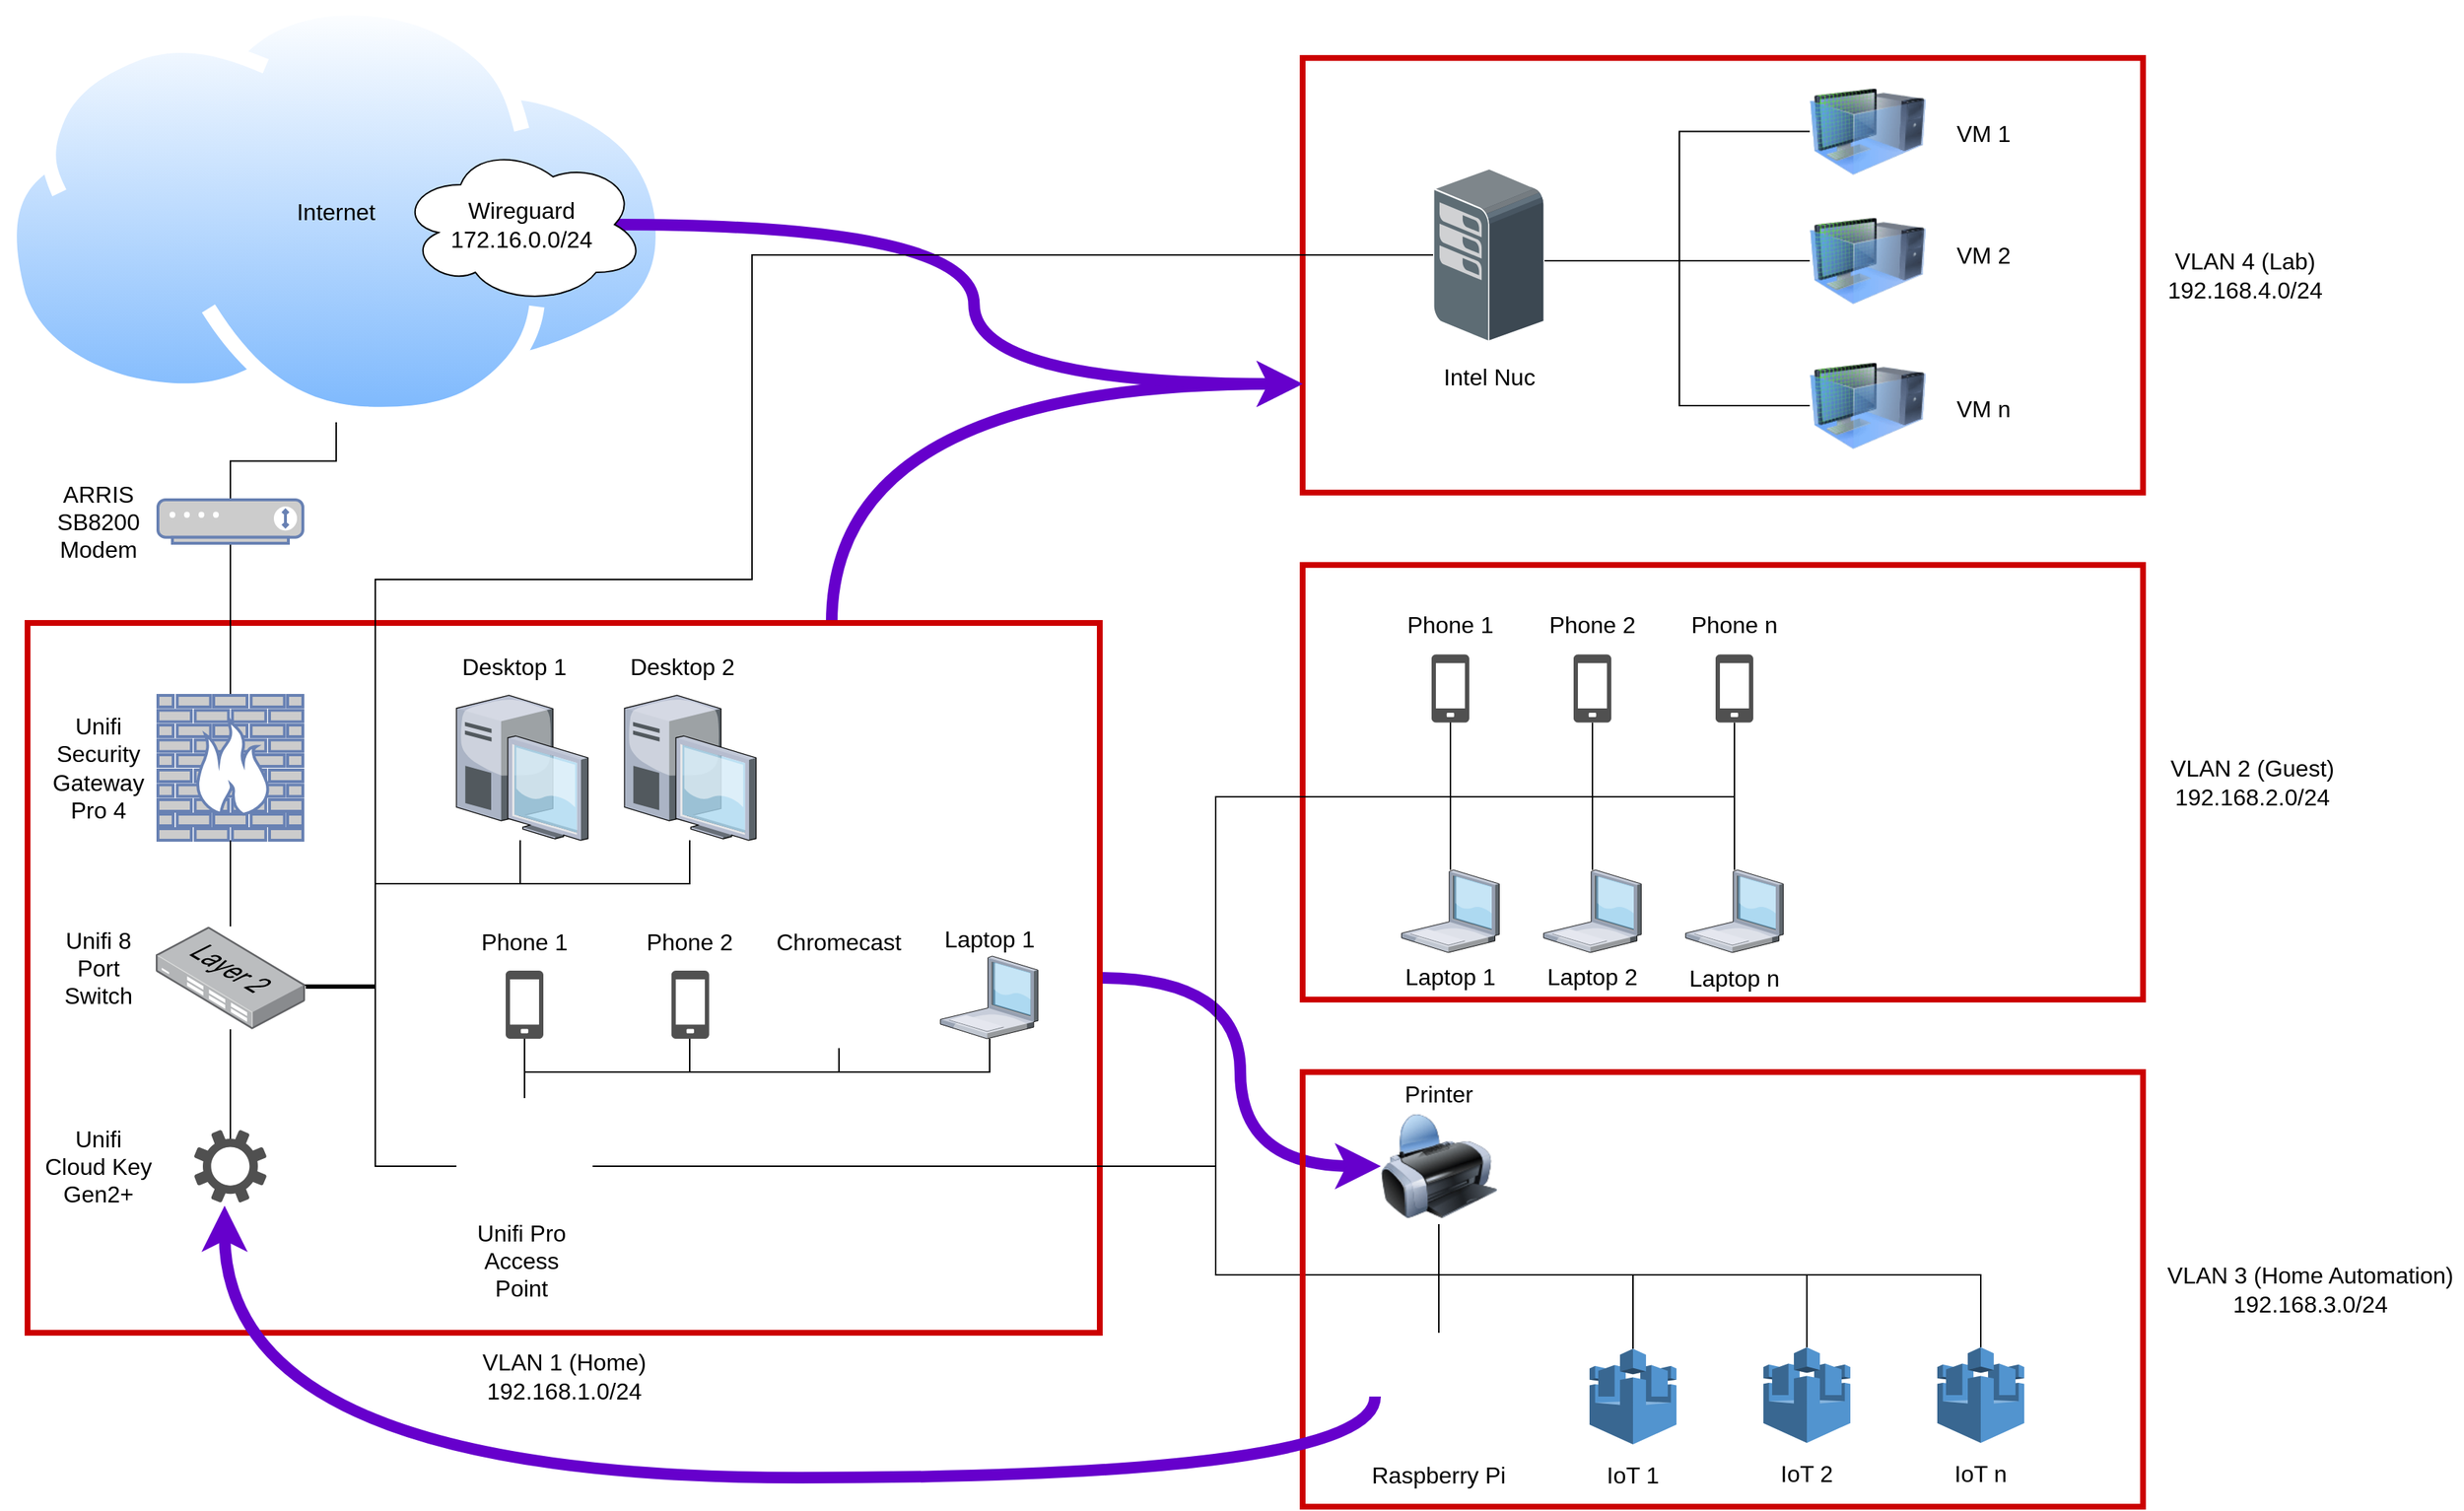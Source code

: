 <mxfile version="15.5.0" type="device" pages="2"><diagram id="Ds2sItfyzFPyh1SkgrzB" name="Current"><mxGraphModel dx="1892" dy="1058" grid="1" gridSize="10" guides="1" tooltips="1" connect="1" arrows="1" fold="1" page="1" pageScale="1" pageWidth="850" pageHeight="1100" math="0" shadow="0"><root><mxCell id="0"/><mxCell id="1" parent="0"/><mxCell id="rxloa3v-cWvNDDFYcRvY-39" value="" style="rounded=0;whiteSpace=wrap;html=1;strokeColor=#CC0000;fillColor=none;strokeWidth=4;" vertex="1" parent="1"><mxGeometry x="900" y="40" width="580" height="300" as="geometry"/></mxCell><mxCell id="rxloa3v-cWvNDDFYcRvY-37" value="" style="rounded=0;whiteSpace=wrap;html=1;strokeColor=#CC0000;fillColor=none;strokeWidth=4;" vertex="1" parent="1"><mxGeometry x="900" y="390" width="580" height="300" as="geometry"/></mxCell><mxCell id="rxloa3v-cWvNDDFYcRvY-67" style="edgeStyle=orthogonalEdgeStyle;rounded=0;orthogonalLoop=1;jettySize=auto;html=1;exitX=0.5;exitY=1;exitDx=0;exitDy=0;fontSize=16;endArrow=none;endFill=0;" edge="1" parent="1" source="rxloa3v-cWvNDDFYcRvY-65" target="nndIvBKPw7F6Ww-xYiM8-17"><mxGeometry relative="1" as="geometry"/></mxCell><mxCell id="rxloa3v-cWvNDDFYcRvY-65" value="" style="aspect=fixed;perimeter=ellipsePerimeter;html=1;align=center;shadow=0;dashed=0;spacingTop=3;image;image=img/lib/active_directory/internet_cloud.svg;fontSize=20;" vertex="1" parent="1"><mxGeometry x="1.67" width="462.7" height="291.5" as="geometry"/></mxCell><mxCell id="rxloa3v-cWvNDDFYcRvY-118" style="edgeStyle=orthogonalEdgeStyle;curved=1;rounded=0;orthogonalLoop=1;jettySize=auto;html=1;exitX=0.75;exitY=0;exitDx=0;exitDy=0;entryX=0;entryY=0.75;entryDx=0;entryDy=0;fontSize=16;endArrow=classic;endFill=1;strokeWidth=8;strokeColor=#6600CC;" edge="1" parent="1" source="nndIvBKPw7F6Ww-xYiM8-13" target="rxloa3v-cWvNDDFYcRvY-39"><mxGeometry relative="1" as="geometry"/></mxCell><mxCell id="rxloa3v-cWvNDDFYcRvY-119" style="edgeStyle=orthogonalEdgeStyle;curved=1;rounded=0;orthogonalLoop=1;jettySize=auto;html=1;exitX=1;exitY=0.5;exitDx=0;exitDy=0;entryX=0;entryY=0.5;entryDx=0;entryDy=0;fontSize=16;endArrow=classic;endFill=1;strokeColor=#6600CC;strokeWidth=8;" edge="1" parent="1" source="nndIvBKPw7F6Ww-xYiM8-13" target="rxloa3v-cWvNDDFYcRvY-56"><mxGeometry relative="1" as="geometry"/></mxCell><mxCell id="nndIvBKPw7F6Ww-xYiM8-13" value="" style="rounded=0;whiteSpace=wrap;html=1;strokeColor=#CC0000;fillColor=none;strokeWidth=4;" parent="1" vertex="1"><mxGeometry x="20" y="430" width="740" height="490" as="geometry"/></mxCell><mxCell id="rxloa3v-cWvNDDFYcRvY-121" style="edgeStyle=orthogonalEdgeStyle;curved=1;rounded=0;orthogonalLoop=1;jettySize=auto;html=1;exitX=0.875;exitY=0.5;exitDx=0;exitDy=0;exitPerimeter=0;entryX=0;entryY=0.75;entryDx=0;entryDy=0;fontSize=16;endArrow=classic;endFill=1;strokeColor=#6600CC;strokeWidth=8;" edge="1" parent="1" source="nndIvBKPw7F6Ww-xYiM8-3" target="rxloa3v-cWvNDDFYcRvY-39"><mxGeometry relative="1" as="geometry"/></mxCell><mxCell id="nndIvBKPw7F6Ww-xYiM8-3" value="&lt;span style=&quot;font-size: 16px&quot;&gt;Wireguard&lt;/span&gt;&lt;br style=&quot;font-size: 16px&quot;&gt;&lt;span style=&quot;font-size: 16px&quot;&gt;172.16.0.0/24&lt;/span&gt;" style="ellipse;shape=cloud;whiteSpace=wrap;html=1;" parent="1" vertex="1"><mxGeometry x="276.41" y="100" width="170" height="110" as="geometry"/></mxCell><mxCell id="nndIvBKPw7F6Ww-xYiM8-11" style="edgeStyle=orthogonalEdgeStyle;rounded=0;orthogonalLoop=1;jettySize=auto;html=1;entryX=0.5;entryY=0;entryDx=0;entryDy=0;entryPerimeter=0;endArrow=none;endFill=0;" parent="1" source="nndIvBKPw7F6Ww-xYiM8-17" target="nndIvBKPw7F6Ww-xYiM8-10" edge="1"><mxGeometry relative="1" as="geometry"><mxPoint x="159.667" y="400" as="sourcePoint"/></mxGeometry></mxCell><mxCell id="nndIvBKPw7F6Ww-xYiM8-22" style="edgeStyle=orthogonalEdgeStyle;rounded=0;orthogonalLoop=1;jettySize=auto;html=1;exitX=0.5;exitY=1;exitDx=0;exitDy=0;exitPerimeter=0;endArrow=none;endFill=0;" parent="1" source="nndIvBKPw7F6Ww-xYiM8-10" target="nndIvBKPw7F6Ww-xYiM8-18" edge="1"><mxGeometry relative="1" as="geometry"/></mxCell><mxCell id="nndIvBKPw7F6Ww-xYiM8-10" value="" style="fontColor=#0066CC;verticalAlign=top;verticalLabelPosition=bottom;labelPosition=center;align=center;html=1;outlineConnect=0;fillColor=#CCCCCC;strokeColor=#6881B3;gradientColor=none;gradientDirection=north;strokeWidth=2;shape=mxgraph.networks.firewall;" parent="1" vertex="1"><mxGeometry x="110" y="480" width="100" height="100" as="geometry"/></mxCell><mxCell id="nndIvBKPw7F6Ww-xYiM8-14" value="&lt;font style=&quot;font-size: 16px&quot;&gt;Unifi Security Gateway Pro 4&lt;/font&gt;" style="text;html=1;strokeColor=none;fillColor=none;align=center;verticalAlign=middle;whiteSpace=wrap;rounded=0;" parent="1" vertex="1"><mxGeometry x="28.5" y="520" width="80" height="20" as="geometry"/></mxCell><mxCell id="nndIvBKPw7F6Ww-xYiM8-17" value="" style="fontColor=#0066CC;verticalAlign=top;verticalLabelPosition=bottom;labelPosition=center;align=center;html=1;outlineConnect=0;fillColor=#CCCCCC;strokeColor=#6881B3;gradientColor=none;gradientDirection=north;strokeWidth=2;shape=mxgraph.networks.modem;" parent="1" vertex="1"><mxGeometry x="110" y="345" width="100" height="30" as="geometry"/></mxCell><mxCell id="nndIvBKPw7F6Ww-xYiM8-18" value="" style="points=[];aspect=fixed;html=1;align=center;shadow=0;dashed=0;image;image=img/lib/allied_telesis/switch/Switch_24_port_L2.svg;strokeColor=#CC0000;strokeWidth=4;fillColor=none;" parent="1" vertex="1"><mxGeometry x="108.5" y="639.5" width="103" height="71" as="geometry"/></mxCell><mxCell id="nndIvBKPw7F6Ww-xYiM8-20" value="&lt;font style=&quot;font-size: 16px&quot;&gt;Unifi 8 Port Switch&lt;/font&gt;" style="text;html=1;strokeColor=none;fillColor=none;align=center;verticalAlign=middle;whiteSpace=wrap;rounded=0;" parent="1" vertex="1"><mxGeometry x="28.5" y="657.5" width="80" height="20" as="geometry"/></mxCell><mxCell id="nndIvBKPw7F6Ww-xYiM8-26" style="edgeStyle=orthogonalEdgeStyle;rounded=0;orthogonalLoop=1;jettySize=auto;html=1;exitX=0.5;exitY=0.12;exitDx=0;exitDy=0;exitPerimeter=0;endArrow=none;endFill=0;" parent="1" source="nndIvBKPw7F6Ww-xYiM8-23" target="nndIvBKPw7F6Ww-xYiM8-18" edge="1"><mxGeometry relative="1" as="geometry"/></mxCell><mxCell id="nndIvBKPw7F6Ww-xYiM8-23" value="" style="pointerEvents=1;shadow=0;dashed=0;html=1;strokeColor=none;labelPosition=center;verticalLabelPosition=bottom;verticalAlign=top;align=center;fillColor=#505050;shape=mxgraph.mscae.enterprise.settings" parent="1" vertex="1"><mxGeometry x="135" y="780" width="50" height="50" as="geometry"/></mxCell><mxCell id="nndIvBKPw7F6Ww-xYiM8-24" value="&lt;font style=&quot;font-size: 16px&quot;&gt;Unifi Cloud Key Gen2+&lt;/font&gt;" style="text;html=1;strokeColor=none;fillColor=none;align=center;verticalAlign=middle;whiteSpace=wrap;rounded=0;" parent="1" vertex="1"><mxGeometry x="28.5" y="795" width="80" height="20" as="geometry"/></mxCell><mxCell id="nndIvBKPw7F6Ww-xYiM8-27" value="&lt;font style=&quot;font-size: 16px&quot;&gt;ARRIS SB8200 Modem&lt;/font&gt;" style="text;html=1;strokeColor=none;fillColor=none;align=center;verticalAlign=middle;whiteSpace=wrap;rounded=0;" parent="1" vertex="1"><mxGeometry x="28.5" y="350" width="80" height="20" as="geometry"/></mxCell><mxCell id="rxloa3v-cWvNDDFYcRvY-5" style="edgeStyle=orthogonalEdgeStyle;rounded=0;orthogonalLoop=1;jettySize=auto;html=1;entryX=1.005;entryY=0.599;entryDx=0;entryDy=0;entryPerimeter=0;endArrow=none;endFill=0;" edge="1" parent="1" source="rxloa3v-cWvNDDFYcRvY-1" target="nndIvBKPw7F6Ww-xYiM8-18"><mxGeometry relative="1" as="geometry"><Array as="points"><mxPoint x="360" y="610"/><mxPoint x="260" y="610"/><mxPoint x="260" y="682"/></Array></mxGeometry></mxCell><mxCell id="rxloa3v-cWvNDDFYcRvY-1" value="" style="verticalLabelPosition=bottom;sketch=0;aspect=fixed;html=1;verticalAlign=top;strokeColor=none;align=center;outlineConnect=0;shape=mxgraph.citrix.desktop;" vertex="1" parent="1"><mxGeometry x="316" y="480" width="90.82" height="100" as="geometry"/></mxCell><mxCell id="rxloa3v-cWvNDDFYcRvY-3" style="edgeStyle=orthogonalEdgeStyle;rounded=0;orthogonalLoop=1;jettySize=auto;html=1;exitX=0;exitY=0.5;exitDx=0;exitDy=0;entryX=1.005;entryY=0.585;entryDx=0;entryDy=0;entryPerimeter=0;endArrow=none;endFill=0;" edge="1" parent="1" source="rxloa3v-cWvNDDFYcRvY-2" target="nndIvBKPw7F6Ww-xYiM8-18"><mxGeometry relative="1" as="geometry"><Array as="points"><mxPoint x="260" y="805"/><mxPoint x="260" y="681"/></Array></mxGeometry></mxCell><mxCell id="rxloa3v-cWvNDDFYcRvY-53" style="edgeStyle=orthogonalEdgeStyle;rounded=0;orthogonalLoop=1;jettySize=auto;html=1;exitX=0.5;exitY=0;exitDx=0;exitDy=0;fontSize=20;endArrow=none;endFill=0;" edge="1" parent="1" source="rxloa3v-cWvNDDFYcRvY-2" target="rxloa3v-cWvNDDFYcRvY-49"><mxGeometry relative="1" as="geometry"><Array as="points"><mxPoint x="363" y="740"/><mxPoint x="477" y="740"/></Array></mxGeometry></mxCell><mxCell id="rxloa3v-cWvNDDFYcRvY-54" style="edgeStyle=orthogonalEdgeStyle;rounded=0;orthogonalLoop=1;jettySize=auto;html=1;exitX=0.5;exitY=0;exitDx=0;exitDy=0;fontSize=20;endArrow=none;endFill=0;" edge="1" parent="1" source="rxloa3v-cWvNDDFYcRvY-2" target="rxloa3v-cWvNDDFYcRvY-42"><mxGeometry relative="1" as="geometry"><Array as="points"><mxPoint x="363" y="740"/><mxPoint x="684" y="740"/></Array></mxGeometry></mxCell><mxCell id="rxloa3v-cWvNDDFYcRvY-60" style="edgeStyle=orthogonalEdgeStyle;rounded=0;orthogonalLoop=1;jettySize=auto;html=1;exitX=0.5;exitY=0;exitDx=0;exitDy=0;entryX=0.5;entryY=1;entryDx=0;entryDy=0;fontSize=20;endArrow=none;endFill=0;" edge="1" parent="1" source="rxloa3v-cWvNDDFYcRvY-2" target="rxloa3v-cWvNDDFYcRvY-57"><mxGeometry relative="1" as="geometry"><Array as="points"><mxPoint x="363" y="740"/><mxPoint x="580" y="740"/></Array></mxGeometry></mxCell><mxCell id="rxloa3v-cWvNDDFYcRvY-80" style="edgeStyle=orthogonalEdgeStyle;rounded=0;orthogonalLoop=1;jettySize=auto;html=1;exitX=1;exitY=0.5;exitDx=0;exitDy=0;entryX=0.5;entryY=0;entryDx=0;entryDy=0;entryPerimeter=0;fontSize=16;endArrow=none;endFill=0;" edge="1" parent="1" source="rxloa3v-cWvNDDFYcRvY-2" target="rxloa3v-cWvNDDFYcRvY-73"><mxGeometry relative="1" as="geometry"><Array as="points"><mxPoint x="840" y="805"/><mxPoint x="840" y="880"/><mxPoint x="1128" y="880"/></Array></mxGeometry></mxCell><mxCell id="rxloa3v-cWvNDDFYcRvY-81" style="edgeStyle=orthogonalEdgeStyle;rounded=0;orthogonalLoop=1;jettySize=auto;html=1;exitX=1;exitY=0.5;exitDx=0;exitDy=0;entryX=0.5;entryY=0;entryDx=0;entryDy=0;entryPerimeter=0;fontSize=16;endArrow=none;endFill=0;" edge="1" parent="1" source="rxloa3v-cWvNDDFYcRvY-2" target="rxloa3v-cWvNDDFYcRvY-76"><mxGeometry relative="1" as="geometry"><Array as="points"><mxPoint x="840" y="805"/><mxPoint x="840" y="880"/><mxPoint x="1248" y="880"/></Array></mxGeometry></mxCell><mxCell id="rxloa3v-cWvNDDFYcRvY-82" style="edgeStyle=orthogonalEdgeStyle;rounded=0;orthogonalLoop=1;jettySize=auto;html=1;exitX=1;exitY=0.5;exitDx=0;exitDy=0;entryX=0.5;entryY=0;entryDx=0;entryDy=0;entryPerimeter=0;fontSize=16;endArrow=none;endFill=0;" edge="1" parent="1" source="rxloa3v-cWvNDDFYcRvY-2" target="rxloa3v-cWvNDDFYcRvY-78"><mxGeometry relative="1" as="geometry"><Array as="points"><mxPoint x="840" y="805"/><mxPoint x="840" y="880"/><mxPoint x="1368" y="880"/></Array></mxGeometry></mxCell><mxCell id="rxloa3v-cWvNDDFYcRvY-83" style="edgeStyle=orthogonalEdgeStyle;rounded=0;orthogonalLoop=1;jettySize=auto;html=1;exitX=1;exitY=0.5;exitDx=0;exitDy=0;entryX=0.5;entryY=0;entryDx=0;entryDy=0;fontSize=16;endArrow=none;endFill=0;" edge="1" parent="1" source="rxloa3v-cWvNDDFYcRvY-2" target="rxloa3v-cWvNDDFYcRvY-55"><mxGeometry relative="1" as="geometry"><Array as="points"><mxPoint x="840" y="805"/><mxPoint x="840" y="880"/><mxPoint x="994" y="880"/></Array></mxGeometry></mxCell><mxCell id="rxloa3v-cWvNDDFYcRvY-84" style="edgeStyle=orthogonalEdgeStyle;rounded=0;orthogonalLoop=1;jettySize=auto;html=1;exitX=1;exitY=0.5;exitDx=0;exitDy=0;entryX=0.5;entryY=1;entryDx=0;entryDy=0;fontSize=16;endArrow=none;endFill=0;" edge="1" parent="1" source="rxloa3v-cWvNDDFYcRvY-2" target="rxloa3v-cWvNDDFYcRvY-56"><mxGeometry relative="1" as="geometry"><Array as="points"><mxPoint x="840" y="805"/><mxPoint x="840" y="880"/><mxPoint x="994" y="880"/></Array></mxGeometry></mxCell><mxCell id="rxloa3v-cWvNDDFYcRvY-95" style="edgeStyle=orthogonalEdgeStyle;rounded=0;orthogonalLoop=1;jettySize=auto;html=1;exitX=1;exitY=0.5;exitDx=0;exitDy=0;fontSize=16;endArrow=none;endFill=0;" edge="1" parent="1" source="rxloa3v-cWvNDDFYcRvY-2" target="rxloa3v-cWvNDDFYcRvY-69"><mxGeometry relative="1" as="geometry"><Array as="points"><mxPoint x="840" y="805"/><mxPoint x="840" y="550"/><mxPoint x="1002" y="550"/></Array></mxGeometry></mxCell><mxCell id="rxloa3v-cWvNDDFYcRvY-96" style="edgeStyle=orthogonalEdgeStyle;rounded=0;orthogonalLoop=1;jettySize=auto;html=1;exitX=1;exitY=0.5;exitDx=0;exitDy=0;fontSize=16;endArrow=none;endFill=0;" edge="1" parent="1" source="rxloa3v-cWvNDDFYcRvY-2" target="rxloa3v-cWvNDDFYcRvY-85"><mxGeometry relative="1" as="geometry"><Array as="points"><mxPoint x="840" y="805"/><mxPoint x="840" y="550"/><mxPoint x="1100" y="550"/></Array></mxGeometry></mxCell><mxCell id="rxloa3v-cWvNDDFYcRvY-97" style="edgeStyle=orthogonalEdgeStyle;rounded=0;orthogonalLoop=1;jettySize=auto;html=1;exitX=1;exitY=0.5;exitDx=0;exitDy=0;fontSize=16;endArrow=none;endFill=0;" edge="1" parent="1" source="rxloa3v-cWvNDDFYcRvY-2" target="rxloa3v-cWvNDDFYcRvY-87"><mxGeometry relative="1" as="geometry"><Array as="points"><mxPoint x="840" y="805"/><mxPoint x="840" y="550"/><mxPoint x="1198" y="550"/></Array></mxGeometry></mxCell><mxCell id="rxloa3v-cWvNDDFYcRvY-99" style="edgeStyle=orthogonalEdgeStyle;rounded=0;orthogonalLoop=1;jettySize=auto;html=1;exitX=1;exitY=0.5;exitDx=0;exitDy=0;fontSize=16;endArrow=none;endFill=0;" edge="1" parent="1" source="rxloa3v-cWvNDDFYcRvY-2" target="rxloa3v-cWvNDDFYcRvY-90"><mxGeometry relative="1" as="geometry"><Array as="points"><mxPoint x="840" y="805"/><mxPoint x="840" y="550"/><mxPoint x="1100" y="550"/></Array></mxGeometry></mxCell><mxCell id="rxloa3v-cWvNDDFYcRvY-100" style="edgeStyle=orthogonalEdgeStyle;rounded=0;orthogonalLoop=1;jettySize=auto;html=1;exitX=1;exitY=0.5;exitDx=0;exitDy=0;fontSize=16;endArrow=none;endFill=0;" edge="1" parent="1" source="rxloa3v-cWvNDDFYcRvY-2" target="rxloa3v-cWvNDDFYcRvY-92"><mxGeometry relative="1" as="geometry"><Array as="points"><mxPoint x="840" y="805"/><mxPoint x="840" y="550"/><mxPoint x="1198" y="550"/></Array></mxGeometry></mxCell><mxCell id="rxloa3v-cWvNDDFYcRvY-2" value="" style="shape=image;html=1;verticalAlign=top;verticalLabelPosition=bottom;labelBackgroundColor=#ffffff;imageAspect=0;aspect=fixed;image=https://cdn3.iconfinder.com/data/icons/simple-files-1/128/Wi-Fi-128.png" vertex="1" parent="1"><mxGeometry x="316" y="758" width="94" height="94" as="geometry"/></mxCell><mxCell id="rxloa3v-cWvNDDFYcRvY-12" value="" style="verticalLabelPosition=bottom;sketch=0;aspect=fixed;html=1;verticalAlign=top;strokeColor=none;align=center;outlineConnect=0;shape=mxgraph.citrix.desktop;" vertex="1" parent="1"><mxGeometry x="431.99" y="480" width="90.82" height="100" as="geometry"/></mxCell><mxCell id="rxloa3v-cWvNDDFYcRvY-17" style="edgeStyle=orthogonalEdgeStyle;rounded=0;orthogonalLoop=1;jettySize=auto;html=1;exitX=1.024;exitY=0.585;exitDx=0;exitDy=0;endArrow=none;endFill=0;exitPerimeter=0;" edge="1" parent="1" source="nndIvBKPw7F6Ww-xYiM8-18" target="rxloa3v-cWvNDDFYcRvY-12"><mxGeometry relative="1" as="geometry"><mxPoint x="470" y="774" as="sourcePoint"/><mxPoint x="366.015" y="650.035" as="targetPoint"/><Array as="points"><mxPoint x="260" y="681"/><mxPoint x="260" y="610"/><mxPoint x="477" y="610"/></Array></mxGeometry></mxCell><mxCell id="rxloa3v-cWvNDDFYcRvY-18" value="&lt;font style=&quot;font-size: 16px&quot;&gt;Unifi Pro Access Point&lt;/font&gt;" style="text;html=1;strokeColor=none;fillColor=none;align=center;verticalAlign=middle;whiteSpace=wrap;rounded=0;" vertex="1" parent="1"><mxGeometry x="321.41" y="860" width="80" height="20" as="geometry"/></mxCell><mxCell id="rxloa3v-cWvNDDFYcRvY-19" value="&lt;font style=&quot;font-size: 16px&quot;&gt;Desktop 1&lt;/font&gt;" style="text;html=1;strokeColor=none;fillColor=none;align=center;verticalAlign=middle;whiteSpace=wrap;rounded=0;" vertex="1" parent="1"><mxGeometry x="316" y="450" width="80" height="20" as="geometry"/></mxCell><mxCell id="rxloa3v-cWvNDDFYcRvY-20" value="&lt;font style=&quot;font-size: 16px&quot;&gt;Desktop 2&lt;br&gt;&lt;/font&gt;" style="text;html=1;strokeColor=none;fillColor=none;align=center;verticalAlign=middle;whiteSpace=wrap;rounded=0;" vertex="1" parent="1"><mxGeometry x="431.99" y="450" width="80" height="20" as="geometry"/></mxCell><mxCell id="rxloa3v-cWvNDDFYcRvY-113" style="edgeStyle=orthogonalEdgeStyle;rounded=0;orthogonalLoop=1;jettySize=auto;html=1;exitX=0;exitY=0.5;exitDx=0;exitDy=0;fontSize=16;endArrow=none;endFill=0;" edge="1" parent="1" source="rxloa3v-cWvNDDFYcRvY-22" target="rxloa3v-cWvNDDFYcRvY-23"><mxGeometry relative="1" as="geometry"><Array as="points"><mxPoint x="1160" y="91"/><mxPoint x="1160" y="180"/></Array></mxGeometry></mxCell><mxCell id="rxloa3v-cWvNDDFYcRvY-22" value="" style="image;html=1;image=img/lib/clip_art/computers/Virtual_Machine_128x128.png" vertex="1" parent="1"><mxGeometry x="1250" y="50.75" width="80" height="80" as="geometry"/></mxCell><mxCell id="rxloa3v-cWvNDDFYcRvY-23" value="" style="shadow=0;dashed=0;html=1;labelPosition=center;verticalLabelPosition=bottom;verticalAlign=top;align=center;outlineConnect=0;shape=mxgraph.veeam.3d.esx_esxi;" vertex="1" parent="1"><mxGeometry x="990" y="116" width="77" height="120" as="geometry"/></mxCell><mxCell id="rxloa3v-cWvNDDFYcRvY-24" style="edgeStyle=orthogonalEdgeStyle;rounded=0;orthogonalLoop=1;jettySize=auto;html=1;exitX=0.5;exitY=1;exitDx=0;exitDy=0;endArrow=none;endFill=0;" edge="1" parent="1"><mxGeometry relative="1" as="geometry"><mxPoint x="1155" y="320" as="sourcePoint"/><mxPoint x="1155" y="320" as="targetPoint"/></mxGeometry></mxCell><mxCell id="rxloa3v-cWvNDDFYcRvY-28" value="" style="rounded=0;whiteSpace=wrap;html=1;strokeColor=#CC0000;fillColor=none;strokeWidth=4;" vertex="1" parent="1"><mxGeometry x="900" y="740" width="580" height="300" as="geometry"/></mxCell><mxCell id="rxloa3v-cWvNDDFYcRvY-29" value="&lt;font style=&quot;font-size: 16px&quot;&gt;VLAN 1 (Home)&lt;br&gt;192.168.1.0/24&lt;br&gt;&lt;/font&gt;" style="text;html=1;align=center;verticalAlign=middle;resizable=0;points=[];autosize=1;strokeColor=none;fillColor=none;" vertex="1" parent="1"><mxGeometry x="325" y="930" width="130" height="40" as="geometry"/></mxCell><mxCell id="rxloa3v-cWvNDDFYcRvY-30" value="&lt;font style=&quot;font-size: 16px&quot;&gt;VLAN 3 (Home Automation)&lt;br&gt;192.168.3.0/24&lt;br&gt;&lt;/font&gt;" style="text;html=1;align=center;verticalAlign=middle;resizable=0;points=[];autosize=1;strokeColor=none;fillColor=none;" vertex="1" parent="1"><mxGeometry x="1490" y="870" width="210" height="40" as="geometry"/></mxCell><mxCell id="rxloa3v-cWvNDDFYcRvY-38" value="&lt;font style=&quot;font-size: 16px&quot;&gt;VLAN 2 (Guest)&lt;br&gt;192.168.2.0/24&lt;br&gt;&lt;/font&gt;" style="text;html=1;align=center;verticalAlign=middle;resizable=0;points=[];autosize=1;strokeColor=none;fillColor=none;" vertex="1" parent="1"><mxGeometry x="1490" y="520" width="130" height="40" as="geometry"/></mxCell><mxCell id="rxloa3v-cWvNDDFYcRvY-40" value="&lt;font style=&quot;font-size: 16px&quot;&gt;VLAN 4 (Lab)&lt;br&gt;192.168.4.0/24&lt;br&gt;&lt;/font&gt;" style="text;html=1;align=center;verticalAlign=middle;resizable=0;points=[];autosize=1;strokeColor=none;fillColor=none;" vertex="1" parent="1"><mxGeometry x="1490" y="170" width="120" height="40" as="geometry"/></mxCell><mxCell id="rxloa3v-cWvNDDFYcRvY-51" value="" style="edgeStyle=orthogonalEdgeStyle;rounded=0;orthogonalLoop=1;jettySize=auto;html=1;fontSize=20;endArrow=none;endFill=0;" edge="1" parent="1" source="rxloa3v-cWvNDDFYcRvY-41" target="rxloa3v-cWvNDDFYcRvY-2"><mxGeometry relative="1" as="geometry"/></mxCell><mxCell id="rxloa3v-cWvNDDFYcRvY-41" value="" style="sketch=0;pointerEvents=1;shadow=0;dashed=0;html=1;strokeColor=none;fillColor=#505050;labelPosition=center;verticalLabelPosition=bottom;verticalAlign=top;outlineConnect=0;align=center;shape=mxgraph.office.devices.cell_phone_generic;fontSize=20;" vertex="1" parent="1"><mxGeometry x="350" y="670" width="26" height="47" as="geometry"/></mxCell><mxCell id="rxloa3v-cWvNDDFYcRvY-42" value="" style="verticalLabelPosition=bottom;sketch=0;aspect=fixed;html=1;verticalAlign=top;strokeColor=none;align=center;outlineConnect=0;shape=mxgraph.citrix.laptop_1;fontSize=20;" vertex="1" parent="1"><mxGeometry x="650" y="660" width="67.36" height="57" as="geometry"/></mxCell><mxCell id="rxloa3v-cWvNDDFYcRvY-44" value="&lt;font style=&quot;font-size: 16px&quot;&gt;Laptop 1&lt;br&gt;&lt;/font&gt;" style="text;html=1;strokeColor=none;fillColor=none;align=center;verticalAlign=middle;whiteSpace=wrap;rounded=0;" vertex="1" parent="1"><mxGeometry x="643.68" y="637.5" width="80" height="20" as="geometry"/></mxCell><mxCell id="rxloa3v-cWvNDDFYcRvY-46" value="&lt;font style=&quot;font-size: 16px&quot;&gt;Phone 1&lt;br&gt;&lt;/font&gt;" style="text;html=1;strokeColor=none;fillColor=none;align=center;verticalAlign=middle;whiteSpace=wrap;rounded=0;" vertex="1" parent="1"><mxGeometry x="323" y="639.5" width="80" height="20" as="geometry"/></mxCell><mxCell id="rxloa3v-cWvNDDFYcRvY-49" value="" style="sketch=0;pointerEvents=1;shadow=0;dashed=0;html=1;strokeColor=none;fillColor=#505050;labelPosition=center;verticalLabelPosition=bottom;verticalAlign=top;outlineConnect=0;align=center;shape=mxgraph.office.devices.cell_phone_generic;fontSize=20;" vertex="1" parent="1"><mxGeometry x="464.4" y="670" width="26" height="47" as="geometry"/></mxCell><mxCell id="rxloa3v-cWvNDDFYcRvY-50" value="&lt;font style=&quot;font-size: 16px&quot;&gt;Phone 2&lt;br&gt;&lt;/font&gt;" style="text;html=1;strokeColor=none;fillColor=none;align=center;verticalAlign=middle;whiteSpace=wrap;rounded=0;" vertex="1" parent="1"><mxGeometry x="437.4" y="639.5" width="80" height="20" as="geometry"/></mxCell><mxCell id="rxloa3v-cWvNDDFYcRvY-120" style="edgeStyle=orthogonalEdgeStyle;curved=1;rounded=0;orthogonalLoop=1;jettySize=auto;html=1;exitX=0;exitY=0.5;exitDx=0;exitDy=0;entryX=0.412;entryY=1.045;entryDx=0;entryDy=0;entryPerimeter=0;fontSize=16;endArrow=classic;endFill=1;strokeColor=#6600CC;strokeWidth=8;" edge="1" parent="1" source="rxloa3v-cWvNDDFYcRvY-55" target="nndIvBKPw7F6Ww-xYiM8-23"><mxGeometry relative="1" as="geometry"><Array as="points"><mxPoint x="950" y="1020"/><mxPoint x="156" y="1020"/><mxPoint x="156" y="832"/></Array></mxGeometry></mxCell><mxCell id="rxloa3v-cWvNDDFYcRvY-55" value="" style="shape=image;html=1;verticalAlign=top;verticalLabelPosition=bottom;labelBackgroundColor=#ffffff;imageAspect=0;aspect=fixed;image=https://cdn4.iconfinder.com/data/icons/logos-and-brands/512/272_Raspberry_Pi_logo-128.png;fontSize=20;" vertex="1" parent="1"><mxGeometry x="950" y="920" width="88" height="88" as="geometry"/></mxCell><mxCell id="rxloa3v-cWvNDDFYcRvY-56" value="" style="image;html=1;image=img/lib/clip_art/computers/Printer_128x128.png;fontSize=20;" vertex="1" parent="1"><mxGeometry x="954" y="765" width="80" height="80" as="geometry"/></mxCell><mxCell id="rxloa3v-cWvNDDFYcRvY-57" value="" style="shape=image;html=1;verticalAlign=top;verticalLabelPosition=bottom;labelBackgroundColor=#ffffff;imageAspect=0;aspect=fixed;image=https://cdn4.iconfinder.com/data/icons/vecico-connectivity/288/chromecast-128.png;fontSize=20;" vertex="1" parent="1"><mxGeometry x="550" y="663.5" width="60" height="60" as="geometry"/></mxCell><mxCell id="rxloa3v-cWvNDDFYcRvY-58" value="&lt;font style=&quot;font-size: 16px&quot;&gt;Chromecast&lt;br&gt;&lt;/font&gt;" style="text;html=1;strokeColor=none;fillColor=none;align=center;verticalAlign=middle;whiteSpace=wrap;rounded=0;" vertex="1" parent="1"><mxGeometry x="540" y="640" width="80" height="20" as="geometry"/></mxCell><mxCell id="rxloa3v-cWvNDDFYcRvY-63" value="&lt;font style=&quot;font-size: 16px&quot;&gt;Raspberry Pi&lt;br&gt;&lt;/font&gt;" style="text;html=1;strokeColor=none;fillColor=none;align=center;verticalAlign=middle;whiteSpace=wrap;rounded=0;" vertex="1" parent="1"><mxGeometry x="946" y="1008" width="96" height="20" as="geometry"/></mxCell><mxCell id="rxloa3v-cWvNDDFYcRvY-64" value="&lt;font style=&quot;font-size: 16px&quot;&gt;Printer&lt;br&gt;&lt;/font&gt;" style="text;html=1;strokeColor=none;fillColor=none;align=center;verticalAlign=middle;whiteSpace=wrap;rounded=0;" vertex="1" parent="1"><mxGeometry x="946" y="745" width="96" height="20" as="geometry"/></mxCell><mxCell id="rxloa3v-cWvNDDFYcRvY-66" value="Internet" style="text;html=1;strokeColor=none;fillColor=none;align=center;verticalAlign=middle;whiteSpace=wrap;rounded=0;fontSize=16;" vertex="1" parent="1"><mxGeometry x="203.02" y="130.75" width="60" height="30" as="geometry"/></mxCell><mxCell id="rxloa3v-cWvNDDFYcRvY-69" value="" style="sketch=0;pointerEvents=1;shadow=0;dashed=0;html=1;strokeColor=none;fillColor=#505050;labelPosition=center;verticalLabelPosition=bottom;verticalAlign=top;outlineConnect=0;align=center;shape=mxgraph.office.devices.cell_phone_generic;fontSize=20;" vertex="1" parent="1"><mxGeometry x="989" y="451.75" width="26" height="47" as="geometry"/></mxCell><mxCell id="rxloa3v-cWvNDDFYcRvY-70" value="&lt;font style=&quot;font-size: 16px&quot;&gt;Phone 1&lt;br&gt;&lt;/font&gt;" style="text;html=1;strokeColor=none;fillColor=none;align=center;verticalAlign=middle;whiteSpace=wrap;rounded=0;" vertex="1" parent="1"><mxGeometry x="962" y="421.25" width="80" height="20" as="geometry"/></mxCell><mxCell id="rxloa3v-cWvNDDFYcRvY-101" value="" style="edgeStyle=orthogonalEdgeStyle;rounded=0;orthogonalLoop=1;jettySize=auto;html=1;fontSize=16;endArrow=none;endFill=0;" edge="1" parent="1" source="rxloa3v-cWvNDDFYcRvY-71" target="rxloa3v-cWvNDDFYcRvY-69"><mxGeometry relative="1" as="geometry"/></mxCell><mxCell id="rxloa3v-cWvNDDFYcRvY-71" value="" style="verticalLabelPosition=bottom;sketch=0;aspect=fixed;html=1;verticalAlign=top;strokeColor=none;align=center;outlineConnect=0;shape=mxgraph.citrix.laptop_1;fontSize=20;" vertex="1" parent="1"><mxGeometry x="968.32" y="600.5" width="67.36" height="57" as="geometry"/></mxCell><mxCell id="rxloa3v-cWvNDDFYcRvY-72" value="&lt;font style=&quot;font-size: 16px&quot;&gt;Laptop 1&lt;br&gt;&lt;/font&gt;" style="text;html=1;strokeColor=none;fillColor=none;align=center;verticalAlign=middle;whiteSpace=wrap;rounded=0;" vertex="1" parent="1"><mxGeometry x="962" y="663.5" width="80" height="20" as="geometry"/></mxCell><mxCell id="rxloa3v-cWvNDDFYcRvY-73" value="" style="outlineConnect=0;dashed=0;verticalLabelPosition=bottom;verticalAlign=top;align=center;html=1;shape=mxgraph.aws3.aws_iot;fillColor=#5294CF;gradientColor=none;fontSize=16;" vertex="1" parent="1"><mxGeometry x="1098" y="931" width="60" height="66" as="geometry"/></mxCell><mxCell id="rxloa3v-cWvNDDFYcRvY-74" value="&lt;font style=&quot;font-size: 16px&quot;&gt;IoT 1&lt;br&gt;&lt;/font&gt;" style="text;html=1;strokeColor=none;fillColor=none;align=center;verticalAlign=middle;whiteSpace=wrap;rounded=0;" vertex="1" parent="1"><mxGeometry x="1080" y="1008" width="96" height="20" as="geometry"/></mxCell><mxCell id="rxloa3v-cWvNDDFYcRvY-76" value="" style="outlineConnect=0;dashed=0;verticalLabelPosition=bottom;verticalAlign=top;align=center;html=1;shape=mxgraph.aws3.aws_iot;fillColor=#5294CF;gradientColor=none;fontSize=16;" vertex="1" parent="1"><mxGeometry x="1218" y="930" width="60" height="66" as="geometry"/></mxCell><mxCell id="rxloa3v-cWvNDDFYcRvY-77" value="&lt;font style=&quot;font-size: 16px&quot;&gt;IoT 2&lt;br&gt;&lt;/font&gt;" style="text;html=1;strokeColor=none;fillColor=none;align=center;verticalAlign=middle;whiteSpace=wrap;rounded=0;" vertex="1" parent="1"><mxGeometry x="1200" y="1007" width="96" height="20" as="geometry"/></mxCell><mxCell id="rxloa3v-cWvNDDFYcRvY-78" value="" style="outlineConnect=0;dashed=0;verticalLabelPosition=bottom;verticalAlign=top;align=center;html=1;shape=mxgraph.aws3.aws_iot;fillColor=#5294CF;gradientColor=none;fontSize=16;" vertex="1" parent="1"><mxGeometry x="1338" y="930" width="60" height="66" as="geometry"/></mxCell><mxCell id="rxloa3v-cWvNDDFYcRvY-79" value="&lt;font style=&quot;font-size: 16px&quot;&gt;IoT n&lt;br&gt;&lt;/font&gt;" style="text;html=1;strokeColor=none;fillColor=none;align=center;verticalAlign=middle;whiteSpace=wrap;rounded=0;" vertex="1" parent="1"><mxGeometry x="1320" y="1007" width="96" height="20" as="geometry"/></mxCell><mxCell id="rxloa3v-cWvNDDFYcRvY-85" value="" style="sketch=0;pointerEvents=1;shadow=0;dashed=0;html=1;strokeColor=none;fillColor=#505050;labelPosition=center;verticalLabelPosition=bottom;verticalAlign=top;outlineConnect=0;align=center;shape=mxgraph.office.devices.cell_phone_generic;fontSize=20;" vertex="1" parent="1"><mxGeometry x="1087" y="451.75" width="26" height="47" as="geometry"/></mxCell><mxCell id="rxloa3v-cWvNDDFYcRvY-86" value="&lt;font style=&quot;font-size: 16px&quot;&gt;Phone 2&lt;br&gt;&lt;/font&gt;" style="text;html=1;strokeColor=none;fillColor=none;align=center;verticalAlign=middle;whiteSpace=wrap;rounded=0;" vertex="1" parent="1"><mxGeometry x="1060" y="421.25" width="80" height="20" as="geometry"/></mxCell><mxCell id="rxloa3v-cWvNDDFYcRvY-87" value="" style="sketch=0;pointerEvents=1;shadow=0;dashed=0;html=1;strokeColor=none;fillColor=#505050;labelPosition=center;verticalLabelPosition=bottom;verticalAlign=top;outlineConnect=0;align=center;shape=mxgraph.office.devices.cell_phone_generic;fontSize=20;" vertex="1" parent="1"><mxGeometry x="1185" y="451.75" width="26" height="47" as="geometry"/></mxCell><mxCell id="rxloa3v-cWvNDDFYcRvY-88" value="&lt;font style=&quot;font-size: 16px&quot;&gt;Phone n&lt;br&gt;&lt;/font&gt;" style="text;html=1;strokeColor=none;fillColor=none;align=center;verticalAlign=middle;whiteSpace=wrap;rounded=0;" vertex="1" parent="1"><mxGeometry x="1158" y="421.25" width="80" height="20" as="geometry"/></mxCell><mxCell id="rxloa3v-cWvNDDFYcRvY-90" value="" style="verticalLabelPosition=bottom;sketch=0;aspect=fixed;html=1;verticalAlign=top;strokeColor=none;align=center;outlineConnect=0;shape=mxgraph.citrix.laptop_1;fontSize=20;" vertex="1" parent="1"><mxGeometry x="1066.32" y="600.5" width="67.36" height="57" as="geometry"/></mxCell><mxCell id="rxloa3v-cWvNDDFYcRvY-91" value="&lt;font style=&quot;font-size: 16px&quot;&gt;Laptop 2&lt;br&gt;&lt;/font&gt;" style="text;html=1;strokeColor=none;fillColor=none;align=center;verticalAlign=middle;whiteSpace=wrap;rounded=0;" vertex="1" parent="1"><mxGeometry x="1060" y="663.5" width="80" height="20" as="geometry"/></mxCell><mxCell id="rxloa3v-cWvNDDFYcRvY-92" value="" style="verticalLabelPosition=bottom;sketch=0;aspect=fixed;html=1;verticalAlign=top;strokeColor=none;align=center;outlineConnect=0;shape=mxgraph.citrix.laptop_1;fontSize=20;" vertex="1" parent="1"><mxGeometry x="1164.32" y="600.5" width="67.36" height="57" as="geometry"/></mxCell><mxCell id="rxloa3v-cWvNDDFYcRvY-93" value="&lt;font style=&quot;font-size: 16px&quot;&gt;Laptop n&lt;br&gt;&lt;/font&gt;" style="text;html=1;strokeColor=none;fillColor=none;align=center;verticalAlign=middle;whiteSpace=wrap;rounded=0;" vertex="1" parent="1"><mxGeometry x="1158" y="670.25" width="80" height="9.5" as="geometry"/></mxCell><mxCell id="rxloa3v-cWvNDDFYcRvY-103" value="&lt;font style=&quot;font-size: 16px&quot;&gt;Intel Nuc&lt;br&gt;&lt;/font&gt;" style="text;html=1;strokeColor=none;fillColor=none;align=center;verticalAlign=middle;whiteSpace=wrap;rounded=0;" vertex="1" parent="1"><mxGeometry x="989" y="250" width="80" height="20" as="geometry"/></mxCell><mxCell id="rxloa3v-cWvNDDFYcRvY-111" style="edgeStyle=orthogonalEdgeStyle;rounded=0;orthogonalLoop=1;jettySize=auto;html=1;exitX=0;exitY=0.5;exitDx=0;exitDy=0;fontSize=16;endArrow=none;endFill=0;" edge="1" parent="1" source="rxloa3v-cWvNDDFYcRvY-104" target="rxloa3v-cWvNDDFYcRvY-23"><mxGeometry relative="1" as="geometry"><Array as="points"><mxPoint x="1200" y="180"/><mxPoint x="1200" y="180"/></Array></mxGeometry></mxCell><mxCell id="rxloa3v-cWvNDDFYcRvY-104" value="" style="image;html=1;image=img/lib/clip_art/computers/Virtual_Machine_128x128.png" vertex="1" parent="1"><mxGeometry x="1250" y="140" width="80" height="80" as="geometry"/></mxCell><mxCell id="rxloa3v-cWvNDDFYcRvY-112" style="edgeStyle=orthogonalEdgeStyle;rounded=0;orthogonalLoop=1;jettySize=auto;html=1;exitX=0;exitY=0.5;exitDx=0;exitDy=0;fontSize=16;endArrow=none;endFill=0;" edge="1" parent="1" source="rxloa3v-cWvNDDFYcRvY-105" target="rxloa3v-cWvNDDFYcRvY-23"><mxGeometry relative="1" as="geometry"><Array as="points"><mxPoint x="1160" y="280"/><mxPoint x="1160" y="180"/></Array></mxGeometry></mxCell><mxCell id="rxloa3v-cWvNDDFYcRvY-105" value="" style="image;html=1;image=img/lib/clip_art/computers/Virtual_Machine_128x128.png" vertex="1" parent="1"><mxGeometry x="1250" y="240" width="80" height="80" as="geometry"/></mxCell><mxCell id="rxloa3v-cWvNDDFYcRvY-106" value="&lt;font style=&quot;font-size: 16px&quot;&gt;VM 1&lt;br&gt;&lt;/font&gt;" style="text;html=1;strokeColor=none;fillColor=none;align=center;verticalAlign=middle;whiteSpace=wrap;rounded=0;" vertex="1" parent="1"><mxGeometry x="1330" y="81.5" width="80" height="20" as="geometry"/></mxCell><mxCell id="rxloa3v-cWvNDDFYcRvY-107" value="&lt;font style=&quot;font-size: 16px&quot;&gt;VM 2&lt;br&gt;&lt;/font&gt;" style="text;html=1;strokeColor=none;fillColor=none;align=center;verticalAlign=middle;whiteSpace=wrap;rounded=0;" vertex="1" parent="1"><mxGeometry x="1330" y="165.5" width="80" height="20" as="geometry"/></mxCell><mxCell id="rxloa3v-cWvNDDFYcRvY-108" value="&lt;font style=&quot;font-size: 16px&quot;&gt;VM n&lt;br&gt;&lt;/font&gt;" style="text;html=1;strokeColor=none;fillColor=none;align=center;verticalAlign=middle;whiteSpace=wrap;rounded=0;" vertex="1" parent="1"><mxGeometry x="1330" y="271.5" width="80" height="20" as="geometry"/></mxCell><mxCell id="rxloa3v-cWvNDDFYcRvY-117" value="" style="edgeStyle=orthogonalEdgeStyle;rounded=0;orthogonalLoop=1;jettySize=auto;html=1;fontSize=16;endArrow=none;endFill=0;" edge="1" parent="1" source="nndIvBKPw7F6Ww-xYiM8-18" target="rxloa3v-cWvNDDFYcRvY-23"><mxGeometry relative="1" as="geometry"><mxPoint x="730" y="190" as="sourcePoint"/><mxPoint x="810" y="190" as="targetPoint"/><Array as="points"><mxPoint x="260" y="680"/><mxPoint x="260" y="400"/><mxPoint x="520" y="400"/><mxPoint x="520" y="176"/></Array></mxGeometry></mxCell></root></mxGraphModel></diagram><diagram name="Proposed" id="KGFPRVzC2WPcYcK3nfyu"><mxGraphModel dx="1577" dy="882" grid="1" gridSize="10" guides="1" tooltips="1" connect="1" arrows="1" fold="1" page="1" pageScale="1" pageWidth="850" pageHeight="1100" math="0" shadow="0"><root><mxCell id="HRms2kIJYFb1xDI0gZJI-0"/><mxCell id="HRms2kIJYFb1xDI0gZJI-1" parent="HRms2kIJYFb1xDI0gZJI-0"/><mxCell id="z7_gVPOUWEvrlO40f05v-0" value="" style="rounded=0;whiteSpace=wrap;html=1;strokeColor=#CC0000;fillColor=none;strokeWidth=4;" vertex="1" parent="HRms2kIJYFb1xDI0gZJI-1"><mxGeometry x="10" y="428.5" width="240" height="591.5" as="geometry"/></mxCell><mxCell id="HRms2kIJYFb1xDI0gZJI-2" value="" style="rounded=0;whiteSpace=wrap;html=1;strokeColor=#CC0000;fillColor=none;strokeWidth=4;" vertex="1" parent="HRms2kIJYFb1xDI0gZJI-1"><mxGeometry x="900" y="40" width="580" height="300" as="geometry"/></mxCell><mxCell id="HRms2kIJYFb1xDI0gZJI-3" value="" style="rounded=0;whiteSpace=wrap;html=1;strokeColor=#CC0000;fillColor=none;strokeWidth=4;" vertex="1" parent="HRms2kIJYFb1xDI0gZJI-1"><mxGeometry x="900" y="390" width="580" height="300" as="geometry"/></mxCell><mxCell id="HRms2kIJYFb1xDI0gZJI-4" style="edgeStyle=orthogonalEdgeStyle;rounded=0;orthogonalLoop=1;jettySize=auto;html=1;exitX=0.5;exitY=1;exitDx=0;exitDy=0;fontSize=16;endArrow=none;endFill=0;" edge="1" parent="HRms2kIJYFb1xDI0gZJI-1" source="HRms2kIJYFb1xDI0gZJI-5" target="HRms2kIJYFb1xDI0gZJI-15"><mxGeometry relative="1" as="geometry"/></mxCell><mxCell id="HRms2kIJYFb1xDI0gZJI-5" value="" style="aspect=fixed;perimeter=ellipsePerimeter;html=1;align=center;shadow=0;dashed=0;spacingTop=3;image;image=img/lib/active_directory/internet_cloud.svg;fontSize=20;" vertex="1" parent="HRms2kIJYFb1xDI0gZJI-1"><mxGeometry x="1.67" width="462.7" height="291.5" as="geometry"/></mxCell><mxCell id="HRms2kIJYFb1xDI0gZJI-6" style="edgeStyle=orthogonalEdgeStyle;curved=1;rounded=0;orthogonalLoop=1;jettySize=auto;html=1;exitX=0.75;exitY=0;exitDx=0;exitDy=0;entryX=0;entryY=0.75;entryDx=0;entryDy=0;fontSize=16;endArrow=classic;endFill=1;strokeWidth=8;strokeColor=#6600CC;" edge="1" parent="HRms2kIJYFb1xDI0gZJI-1" source="HRms2kIJYFb1xDI0gZJI-8" target="HRms2kIJYFb1xDI0gZJI-2"><mxGeometry relative="1" as="geometry"/></mxCell><mxCell id="HRms2kIJYFb1xDI0gZJI-7" style="edgeStyle=orthogonalEdgeStyle;curved=1;rounded=0;orthogonalLoop=1;jettySize=auto;html=1;exitX=1;exitY=0.5;exitDx=0;exitDy=0;entryX=0;entryY=0.5;entryDx=0;entryDy=0;fontSize=16;endArrow=classic;endFill=1;strokeColor=#6600CC;strokeWidth=8;" edge="1" parent="HRms2kIJYFb1xDI0gZJI-1" source="HRms2kIJYFb1xDI0gZJI-8" target="HRms2kIJYFb1xDI0gZJI-62"><mxGeometry relative="1" as="geometry"/></mxCell><mxCell id="HRms2kIJYFb1xDI0gZJI-8" value="" style="rounded=0;whiteSpace=wrap;html=1;strokeColor=#CC0000;fillColor=none;strokeWidth=4;" vertex="1" parent="HRms2kIJYFb1xDI0gZJI-1"><mxGeometry x="290" y="430" width="470" height="490" as="geometry"/></mxCell><mxCell id="HRms2kIJYFb1xDI0gZJI-9" style="edgeStyle=orthogonalEdgeStyle;curved=1;rounded=0;orthogonalLoop=1;jettySize=auto;html=1;exitX=0.875;exitY=0.5;exitDx=0;exitDy=0;exitPerimeter=0;entryX=0;entryY=0.75;entryDx=0;entryDy=0;fontSize=16;endArrow=classic;endFill=1;strokeColor=#6600CC;strokeWidth=8;" edge="1" parent="HRms2kIJYFb1xDI0gZJI-1" source="HRms2kIJYFb1xDI0gZJI-10" target="HRms2kIJYFb1xDI0gZJI-2"><mxGeometry relative="1" as="geometry"/></mxCell><mxCell id="HRms2kIJYFb1xDI0gZJI-10" value="&lt;span style=&quot;font-size: 16px&quot;&gt;Wireguard&lt;/span&gt;&lt;br style=&quot;font-size: 16px&quot;&gt;&lt;span style=&quot;font-size: 16px&quot;&gt;172.16.0.0/24&lt;/span&gt;" style="ellipse;shape=cloud;whiteSpace=wrap;html=1;" vertex="1" parent="HRms2kIJYFb1xDI0gZJI-1"><mxGeometry x="276.41" y="100" width="170" height="110" as="geometry"/></mxCell><mxCell id="HRms2kIJYFb1xDI0gZJI-11" style="edgeStyle=orthogonalEdgeStyle;rounded=0;orthogonalLoop=1;jettySize=auto;html=1;entryX=0.5;entryY=0;entryDx=0;entryDy=0;entryPerimeter=0;endArrow=none;endFill=0;" edge="1" parent="HRms2kIJYFb1xDI0gZJI-1" source="HRms2kIJYFb1xDI0gZJI-15" target="HRms2kIJYFb1xDI0gZJI-13"><mxGeometry relative="1" as="geometry"><mxPoint x="159.667" y="400" as="sourcePoint"/></mxGeometry></mxCell><mxCell id="HRms2kIJYFb1xDI0gZJI-12" style="edgeStyle=orthogonalEdgeStyle;rounded=0;orthogonalLoop=1;jettySize=auto;html=1;exitX=0.5;exitY=1;exitDx=0;exitDy=0;exitPerimeter=0;endArrow=none;endFill=0;" edge="1" parent="HRms2kIJYFb1xDI0gZJI-1" source="HRms2kIJYFb1xDI0gZJI-13" target="HRms2kIJYFb1xDI0gZJI-16"><mxGeometry relative="1" as="geometry"/></mxCell><mxCell id="HRms2kIJYFb1xDI0gZJI-13" value="" style="fontColor=#0066CC;verticalAlign=top;verticalLabelPosition=bottom;labelPosition=center;align=center;html=1;outlineConnect=0;fillColor=#CCCCCC;strokeColor=#6881B3;gradientColor=none;gradientDirection=north;strokeWidth=2;shape=mxgraph.networks.firewall;" vertex="1" parent="HRms2kIJYFb1xDI0gZJI-1"><mxGeometry x="110" y="480" width="100" height="100" as="geometry"/></mxCell><mxCell id="HRms2kIJYFb1xDI0gZJI-14" value="&lt;font style=&quot;font-size: 16px&quot;&gt;Unifi Security Gateway Pro 4&lt;/font&gt;" style="text;html=1;strokeColor=none;fillColor=none;align=center;verticalAlign=middle;whiteSpace=wrap;rounded=0;" vertex="1" parent="HRms2kIJYFb1xDI0gZJI-1"><mxGeometry x="28.5" y="520" width="80" height="20" as="geometry"/></mxCell><mxCell id="HRms2kIJYFb1xDI0gZJI-15" value="" style="fontColor=#0066CC;verticalAlign=top;verticalLabelPosition=bottom;labelPosition=center;align=center;html=1;outlineConnect=0;fillColor=#CCCCCC;strokeColor=#6881B3;gradientColor=none;gradientDirection=north;strokeWidth=2;shape=mxgraph.networks.modem;" vertex="1" parent="HRms2kIJYFb1xDI0gZJI-1"><mxGeometry x="110" y="345" width="100" height="30" as="geometry"/></mxCell><mxCell id="HRms2kIJYFb1xDI0gZJI-16" value="" style="points=[];aspect=fixed;html=1;align=center;shadow=0;dashed=0;image;image=img/lib/allied_telesis/switch/Switch_24_port_L2.svg;strokeColor=#CC0000;strokeWidth=4;fillColor=none;" vertex="1" parent="HRms2kIJYFb1xDI0gZJI-1"><mxGeometry x="108.5" y="639.5" width="103" height="71" as="geometry"/></mxCell><mxCell id="HRms2kIJYFb1xDI0gZJI-17" value="&lt;font style=&quot;font-size: 16px&quot;&gt;Unifi 8 Port Switch&lt;/font&gt;" style="text;html=1;strokeColor=none;fillColor=none;align=center;verticalAlign=middle;whiteSpace=wrap;rounded=0;" vertex="1" parent="HRms2kIJYFb1xDI0gZJI-1"><mxGeometry x="28.5" y="657.5" width="80" height="20" as="geometry"/></mxCell><mxCell id="HRms2kIJYFb1xDI0gZJI-18" style="edgeStyle=orthogonalEdgeStyle;rounded=0;orthogonalLoop=1;jettySize=auto;html=1;exitX=0.5;exitY=0.12;exitDx=0;exitDy=0;exitPerimeter=0;endArrow=none;endFill=0;" edge="1" parent="HRms2kIJYFb1xDI0gZJI-1" source="HRms2kIJYFb1xDI0gZJI-19" target="HRms2kIJYFb1xDI0gZJI-16"><mxGeometry relative="1" as="geometry"/></mxCell><mxCell id="HRms2kIJYFb1xDI0gZJI-19" value="" style="pointerEvents=1;shadow=0;dashed=0;html=1;strokeColor=none;labelPosition=center;verticalLabelPosition=bottom;verticalAlign=top;align=center;fillColor=#505050;shape=mxgraph.mscae.enterprise.settings" vertex="1" parent="HRms2kIJYFb1xDI0gZJI-1"><mxGeometry x="135" y="780" width="50" height="50" as="geometry"/></mxCell><mxCell id="HRms2kIJYFb1xDI0gZJI-20" value="&lt;font style=&quot;font-size: 16px&quot;&gt;Unifi Cloud Key Gen2+&lt;/font&gt;" style="text;html=1;strokeColor=none;fillColor=none;align=center;verticalAlign=middle;whiteSpace=wrap;rounded=0;" vertex="1" parent="HRms2kIJYFb1xDI0gZJI-1"><mxGeometry x="28.5" y="795" width="80" height="20" as="geometry"/></mxCell><mxCell id="HRms2kIJYFb1xDI0gZJI-21" value="&lt;font style=&quot;font-size: 16px&quot;&gt;ARRIS SB8200 Modem&lt;/font&gt;" style="text;html=1;strokeColor=none;fillColor=none;align=center;verticalAlign=middle;whiteSpace=wrap;rounded=0;" vertex="1" parent="HRms2kIJYFb1xDI0gZJI-1"><mxGeometry x="28.5" y="350" width="80" height="20" as="geometry"/></mxCell><mxCell id="HRms2kIJYFb1xDI0gZJI-22" style="edgeStyle=orthogonalEdgeStyle;rounded=0;orthogonalLoop=1;jettySize=auto;html=1;entryX=1.005;entryY=0.599;entryDx=0;entryDy=0;entryPerimeter=0;endArrow=none;endFill=0;" edge="1" parent="HRms2kIJYFb1xDI0gZJI-1" source="HRms2kIJYFb1xDI0gZJI-23" target="HRms2kIJYFb1xDI0gZJI-16"><mxGeometry relative="1" as="geometry"><Array as="points"><mxPoint x="360" y="610"/><mxPoint x="260" y="610"/><mxPoint x="260" y="682"/></Array></mxGeometry></mxCell><mxCell id="HRms2kIJYFb1xDI0gZJI-23" value="" style="verticalLabelPosition=bottom;sketch=0;aspect=fixed;html=1;verticalAlign=top;strokeColor=none;align=center;outlineConnect=0;shape=mxgraph.citrix.desktop;" vertex="1" parent="HRms2kIJYFb1xDI0gZJI-1"><mxGeometry x="316" y="480" width="90.82" height="100" as="geometry"/></mxCell><mxCell id="HRms2kIJYFb1xDI0gZJI-24" style="edgeStyle=orthogonalEdgeStyle;rounded=0;orthogonalLoop=1;jettySize=auto;html=1;exitX=0.5;exitY=0;exitDx=0;exitDy=0;endArrow=none;endFill=0;" edge="1" parent="HRms2kIJYFb1xDI0gZJI-1" source="HRms2kIJYFb1xDI0gZJI-38" target="HRms2kIJYFb1xDI0gZJI-16"><mxGeometry relative="1" as="geometry"><Array as="points"><mxPoint x="157" y="900"/><mxPoint x="108" y="900"/><mxPoint x="108" y="681"/></Array></mxGeometry></mxCell><mxCell id="HRms2kIJYFb1xDI0gZJI-25" style="edgeStyle=orthogonalEdgeStyle;rounded=0;orthogonalLoop=1;jettySize=auto;html=1;exitX=1;exitY=0.5;exitDx=0;exitDy=0;fontSize=20;endArrow=none;endFill=0;" edge="1" parent="HRms2kIJYFb1xDI0gZJI-1" source="HRms2kIJYFb1xDI0gZJI-38" target="HRms2kIJYFb1xDI0gZJI-58"><mxGeometry relative="1" as="geometry"><Array as="points"><mxPoint x="363" y="977"/><mxPoint x="363" y="740"/><mxPoint x="477" y="740"/></Array></mxGeometry></mxCell><mxCell id="HRms2kIJYFb1xDI0gZJI-26" style="edgeStyle=orthogonalEdgeStyle;rounded=0;orthogonalLoop=1;jettySize=auto;html=1;exitX=1;exitY=0.5;exitDx=0;exitDy=0;fontSize=20;endArrow=none;endFill=0;" edge="1" parent="HRms2kIJYFb1xDI0gZJI-1" source="HRms2kIJYFb1xDI0gZJI-38" target="HRms2kIJYFb1xDI0gZJI-55"><mxGeometry relative="1" as="geometry"><Array as="points"><mxPoint x="363" y="977"/><mxPoint x="363" y="740"/><mxPoint x="684" y="740"/></Array></mxGeometry></mxCell><mxCell id="HRms2kIJYFb1xDI0gZJI-27" style="edgeStyle=orthogonalEdgeStyle;rounded=0;orthogonalLoop=1;jettySize=auto;html=1;exitX=0.958;exitY=0.5;exitDx=0;exitDy=0;entryX=0.5;entryY=1;entryDx=0;entryDy=0;fontSize=20;endArrow=none;endFill=0;exitPerimeter=0;" edge="1" parent="HRms2kIJYFb1xDI0gZJI-1" source="HRms2kIJYFb1xDI0gZJI-38" target="HRms2kIJYFb1xDI0gZJI-63"><mxGeometry relative="1" as="geometry"><Array as="points"><mxPoint x="363" y="977"/><mxPoint x="363" y="740"/><mxPoint x="580" y="740"/></Array></mxGeometry></mxCell><mxCell id="HRms2kIJYFb1xDI0gZJI-28" style="edgeStyle=orthogonalEdgeStyle;rounded=0;orthogonalLoop=1;jettySize=auto;html=1;exitX=1;exitY=0.5;exitDx=0;exitDy=0;entryX=0.5;entryY=0;entryDx=0;entryDy=0;entryPerimeter=0;fontSize=16;endArrow=none;endFill=0;" edge="1" parent="HRms2kIJYFb1xDI0gZJI-1" source="HRms2kIJYFb1xDI0gZJI-38" target="HRms2kIJYFb1xDI0gZJI-73"><mxGeometry relative="1" as="geometry"><Array as="points"><mxPoint x="840" y="977"/><mxPoint x="840" y="880"/><mxPoint x="1128" y="880"/></Array></mxGeometry></mxCell><mxCell id="HRms2kIJYFb1xDI0gZJI-38" value="" style="shape=image;html=1;verticalAlign=top;verticalLabelPosition=bottom;labelBackgroundColor=#ffffff;imageAspect=0;aspect=fixed;image=https://cdn3.iconfinder.com/data/icons/simple-files-1/128/Wi-Fi-128.png" vertex="1" parent="HRms2kIJYFb1xDI0gZJI-1"><mxGeometry x="110" y="930" width="94" height="94" as="geometry"/></mxCell><mxCell id="HRms2kIJYFb1xDI0gZJI-29" style="edgeStyle=orthogonalEdgeStyle;rounded=0;orthogonalLoop=1;jettySize=auto;html=1;exitX=1;exitY=0.5;exitDx=0;exitDy=0;entryX=0.5;entryY=0;entryDx=0;entryDy=0;entryPerimeter=0;fontSize=16;endArrow=none;endFill=0;" edge="1" parent="HRms2kIJYFb1xDI0gZJI-1" source="HRms2kIJYFb1xDI0gZJI-38" target="HRms2kIJYFb1xDI0gZJI-75"><mxGeometry relative="1" as="geometry"><Array as="points"><mxPoint x="840" y="977"/><mxPoint x="840" y="880"/><mxPoint x="1248" y="880"/></Array></mxGeometry></mxCell><mxCell id="HRms2kIJYFb1xDI0gZJI-30" style="edgeStyle=orthogonalEdgeStyle;rounded=0;orthogonalLoop=1;jettySize=auto;html=1;exitX=1;exitY=0.5;exitDx=0;exitDy=0;entryX=0.5;entryY=0;entryDx=0;entryDy=0;entryPerimeter=0;fontSize=16;endArrow=none;endFill=0;" edge="1" parent="HRms2kIJYFb1xDI0gZJI-1" source="HRms2kIJYFb1xDI0gZJI-38" target="HRms2kIJYFb1xDI0gZJI-77"><mxGeometry relative="1" as="geometry"><Array as="points"><mxPoint x="840" y="977"/><mxPoint x="840" y="880"/><mxPoint x="1368" y="880"/></Array></mxGeometry></mxCell><mxCell id="HRms2kIJYFb1xDI0gZJI-31" style="edgeStyle=orthogonalEdgeStyle;rounded=0;orthogonalLoop=1;jettySize=auto;html=1;exitX=1;exitY=0.5;exitDx=0;exitDy=0;entryX=0.5;entryY=0;entryDx=0;entryDy=0;fontSize=16;endArrow=none;endFill=0;" edge="1" parent="HRms2kIJYFb1xDI0gZJI-1" source="HRms2kIJYFb1xDI0gZJI-38" target="HRms2kIJYFb1xDI0gZJI-61"><mxGeometry relative="1" as="geometry"><Array as="points"><mxPoint x="840" y="977"/><mxPoint x="840" y="880"/><mxPoint x="994" y="880"/></Array></mxGeometry></mxCell><mxCell id="HRms2kIJYFb1xDI0gZJI-32" style="edgeStyle=orthogonalEdgeStyle;rounded=0;orthogonalLoop=1;jettySize=auto;html=1;exitX=1;exitY=0.5;exitDx=0;exitDy=0;entryX=0.5;entryY=1;entryDx=0;entryDy=0;fontSize=16;endArrow=none;endFill=0;" edge="1" parent="HRms2kIJYFb1xDI0gZJI-1" source="HRms2kIJYFb1xDI0gZJI-38" target="HRms2kIJYFb1xDI0gZJI-62"><mxGeometry relative="1" as="geometry"><Array as="points"><mxPoint x="840" y="977"/><mxPoint x="840" y="880"/><mxPoint x="994" y="880"/></Array></mxGeometry></mxCell><mxCell id="HRms2kIJYFb1xDI0gZJI-33" style="edgeStyle=orthogonalEdgeStyle;rounded=0;orthogonalLoop=1;jettySize=auto;html=1;exitX=1;exitY=0.5;exitDx=0;exitDy=0;fontSize=16;endArrow=none;endFill=0;" edge="1" parent="HRms2kIJYFb1xDI0gZJI-1" source="HRms2kIJYFb1xDI0gZJI-38" target="HRms2kIJYFb1xDI0gZJI-68"><mxGeometry relative="1" as="geometry"><Array as="points"><mxPoint x="840" y="977"/><mxPoint x="840" y="550"/><mxPoint x="1002" y="550"/></Array></mxGeometry></mxCell><mxCell id="HRms2kIJYFb1xDI0gZJI-34" style="edgeStyle=orthogonalEdgeStyle;rounded=0;orthogonalLoop=1;jettySize=auto;html=1;exitX=1;exitY=0.5;exitDx=0;exitDy=0;fontSize=16;endArrow=none;endFill=0;" edge="1" parent="HRms2kIJYFb1xDI0gZJI-1" source="HRms2kIJYFb1xDI0gZJI-38" target="HRms2kIJYFb1xDI0gZJI-79"><mxGeometry relative="1" as="geometry"><Array as="points"><mxPoint x="840" y="977"/><mxPoint x="840" y="550"/><mxPoint x="1100" y="550"/></Array></mxGeometry></mxCell><mxCell id="HRms2kIJYFb1xDI0gZJI-35" style="edgeStyle=orthogonalEdgeStyle;rounded=0;orthogonalLoop=1;jettySize=auto;html=1;exitX=1;exitY=0.5;exitDx=0;exitDy=0;fontSize=16;endArrow=none;endFill=0;" edge="1" parent="HRms2kIJYFb1xDI0gZJI-1" source="HRms2kIJYFb1xDI0gZJI-38" target="HRms2kIJYFb1xDI0gZJI-81"><mxGeometry relative="1" as="geometry"><Array as="points"><mxPoint x="840" y="977"/><mxPoint x="840" y="550"/><mxPoint x="1198" y="550"/></Array></mxGeometry></mxCell><mxCell id="HRms2kIJYFb1xDI0gZJI-36" style="edgeStyle=orthogonalEdgeStyle;rounded=0;orthogonalLoop=1;jettySize=auto;html=1;exitX=1;exitY=0.5;exitDx=0;exitDy=0;fontSize=16;endArrow=none;endFill=0;" edge="1" parent="HRms2kIJYFb1xDI0gZJI-1" source="HRms2kIJYFb1xDI0gZJI-38" target="HRms2kIJYFb1xDI0gZJI-83"><mxGeometry relative="1" as="geometry"><Array as="points"><mxPoint x="840" y="977"/><mxPoint x="840" y="550"/><mxPoint x="1100" y="550"/></Array></mxGeometry></mxCell><mxCell id="HRms2kIJYFb1xDI0gZJI-37" style="edgeStyle=orthogonalEdgeStyle;rounded=0;orthogonalLoop=1;jettySize=auto;html=1;exitX=1;exitY=0.5;exitDx=0;exitDy=0;fontSize=16;endArrow=none;endFill=0;" edge="1" parent="HRms2kIJYFb1xDI0gZJI-1" source="HRms2kIJYFb1xDI0gZJI-38" target="HRms2kIJYFb1xDI0gZJI-85"><mxGeometry relative="1" as="geometry"><Array as="points"><mxPoint x="840" y="977"/><mxPoint x="840" y="550"/><mxPoint x="1198" y="550"/></Array></mxGeometry></mxCell><mxCell id="HRms2kIJYFb1xDI0gZJI-39" value="" style="verticalLabelPosition=bottom;sketch=0;aspect=fixed;html=1;verticalAlign=top;strokeColor=none;align=center;outlineConnect=0;shape=mxgraph.citrix.desktop;" vertex="1" parent="HRms2kIJYFb1xDI0gZJI-1"><mxGeometry x="431.99" y="480" width="90.82" height="100" as="geometry"/></mxCell><mxCell id="HRms2kIJYFb1xDI0gZJI-40" style="edgeStyle=orthogonalEdgeStyle;rounded=0;orthogonalLoop=1;jettySize=auto;html=1;exitX=1.024;exitY=0.585;exitDx=0;exitDy=0;endArrow=none;endFill=0;exitPerimeter=0;" edge="1" parent="HRms2kIJYFb1xDI0gZJI-1" source="HRms2kIJYFb1xDI0gZJI-16" target="HRms2kIJYFb1xDI0gZJI-39"><mxGeometry relative="1" as="geometry"><mxPoint x="470" y="774" as="sourcePoint"/><mxPoint x="366.015" y="650.035" as="targetPoint"/><Array as="points"><mxPoint x="260" y="681"/><mxPoint x="260" y="610"/><mxPoint x="477" y="610"/></Array></mxGeometry></mxCell><mxCell id="HRms2kIJYFb1xDI0gZJI-41" value="&lt;font style=&quot;font-size: 16px&quot;&gt;Unifi Pro Access Point&lt;/font&gt;" style="text;html=1;strokeColor=none;fillColor=none;align=center;verticalAlign=middle;whiteSpace=wrap;rounded=0;" vertex="1" parent="HRms2kIJYFb1xDI0gZJI-1"><mxGeometry x="20.0" y="967" width="80" height="20" as="geometry"/></mxCell><mxCell id="HRms2kIJYFb1xDI0gZJI-42" value="&lt;font style=&quot;font-size: 16px&quot;&gt;Desktop 1&lt;/font&gt;" style="text;html=1;strokeColor=none;fillColor=none;align=center;verticalAlign=middle;whiteSpace=wrap;rounded=0;" vertex="1" parent="HRms2kIJYFb1xDI0gZJI-1"><mxGeometry x="316" y="450" width="80" height="20" as="geometry"/></mxCell><mxCell id="HRms2kIJYFb1xDI0gZJI-43" value="&lt;font style=&quot;font-size: 16px&quot;&gt;Desktop 2&lt;br&gt;&lt;/font&gt;" style="text;html=1;strokeColor=none;fillColor=none;align=center;verticalAlign=middle;whiteSpace=wrap;rounded=0;" vertex="1" parent="HRms2kIJYFb1xDI0gZJI-1"><mxGeometry x="431.99" y="450" width="80" height="20" as="geometry"/></mxCell><mxCell id="HRms2kIJYFb1xDI0gZJI-44" style="edgeStyle=orthogonalEdgeStyle;rounded=0;orthogonalLoop=1;jettySize=auto;html=1;exitX=0;exitY=0.5;exitDx=0;exitDy=0;fontSize=16;endArrow=none;endFill=0;" edge="1" parent="HRms2kIJYFb1xDI0gZJI-1" source="HRms2kIJYFb1xDI0gZJI-45" target="HRms2kIJYFb1xDI0gZJI-46"><mxGeometry relative="1" as="geometry"><Array as="points"><mxPoint x="1160" y="91"/><mxPoint x="1160" y="180"/></Array></mxGeometry></mxCell><mxCell id="HRms2kIJYFb1xDI0gZJI-45" value="" style="image;html=1;image=img/lib/clip_art/computers/Virtual_Machine_128x128.png" vertex="1" parent="HRms2kIJYFb1xDI0gZJI-1"><mxGeometry x="1250" y="50.75" width="80" height="80" as="geometry"/></mxCell><mxCell id="HRms2kIJYFb1xDI0gZJI-46" value="" style="shadow=0;dashed=0;html=1;labelPosition=center;verticalLabelPosition=bottom;verticalAlign=top;align=center;outlineConnect=0;shape=mxgraph.veeam.3d.esx_esxi;" vertex="1" parent="HRms2kIJYFb1xDI0gZJI-1"><mxGeometry x="990" y="116" width="77" height="120" as="geometry"/></mxCell><mxCell id="HRms2kIJYFb1xDI0gZJI-47" style="edgeStyle=orthogonalEdgeStyle;rounded=0;orthogonalLoop=1;jettySize=auto;html=1;exitX=0.5;exitY=1;exitDx=0;exitDy=0;endArrow=none;endFill=0;" edge="1" parent="HRms2kIJYFb1xDI0gZJI-1"><mxGeometry relative="1" as="geometry"><mxPoint x="1155" y="320" as="sourcePoint"/><mxPoint x="1155" y="320" as="targetPoint"/></mxGeometry></mxCell><mxCell id="HRms2kIJYFb1xDI0gZJI-48" value="" style="rounded=0;whiteSpace=wrap;html=1;strokeColor=#CC0000;fillColor=none;strokeWidth=4;" vertex="1" parent="HRms2kIJYFb1xDI0gZJI-1"><mxGeometry x="900" y="740" width="580" height="300" as="geometry"/></mxCell><mxCell id="HRms2kIJYFb1xDI0gZJI-49" value="&lt;font style=&quot;font-size: 16px&quot;&gt;VLAN 2 (Home)&lt;br&gt;192.168.2.0/24&lt;br&gt;&lt;/font&gt;" style="text;html=1;align=center;verticalAlign=middle;resizable=0;points=[];autosize=1;strokeColor=none;fillColor=none;" vertex="1" parent="HRms2kIJYFb1xDI0gZJI-1"><mxGeometry x="460" y="931" width="130" height="40" as="geometry"/></mxCell><mxCell id="HRms2kIJYFb1xDI0gZJI-50" value="&lt;font style=&quot;font-size: 16px&quot;&gt;VLAN 4 (Home Automation)&lt;br&gt;192.168.4.0/24&lt;br&gt;&lt;/font&gt;" style="text;html=1;align=center;verticalAlign=middle;resizable=0;points=[];autosize=1;strokeColor=none;fillColor=none;" vertex="1" parent="HRms2kIJYFb1xDI0gZJI-1"><mxGeometry x="1490" y="870" width="210" height="40" as="geometry"/></mxCell><mxCell id="HRms2kIJYFb1xDI0gZJI-51" value="&lt;font style=&quot;font-size: 16px&quot;&gt;VLAN 3 (Guest)&lt;br&gt;192.168.3.0/24&lt;br&gt;&lt;/font&gt;" style="text;html=1;align=center;verticalAlign=middle;resizable=0;points=[];autosize=1;strokeColor=none;fillColor=none;" vertex="1" parent="HRms2kIJYFb1xDI0gZJI-1"><mxGeometry x="1490" y="520" width="130" height="40" as="geometry"/></mxCell><mxCell id="HRms2kIJYFb1xDI0gZJI-52" value="&lt;font style=&quot;font-size: 16px&quot;&gt;VLAN 5 (Lab)&lt;br&gt;192.168.5.0/24&lt;br&gt;&lt;/font&gt;" style="text;html=1;align=center;verticalAlign=middle;resizable=0;points=[];autosize=1;strokeColor=none;fillColor=none;" vertex="1" parent="HRms2kIJYFb1xDI0gZJI-1"><mxGeometry x="1490" y="170" width="120" height="40" as="geometry"/></mxCell><mxCell id="HRms2kIJYFb1xDI0gZJI-53" value="" style="edgeStyle=orthogonalEdgeStyle;rounded=0;orthogonalLoop=1;jettySize=auto;html=1;fontSize=20;endArrow=none;endFill=0;" edge="1" parent="HRms2kIJYFb1xDI0gZJI-1" source="HRms2kIJYFb1xDI0gZJI-54" target="HRms2kIJYFb1xDI0gZJI-38"><mxGeometry relative="1" as="geometry"><Array as="points"><mxPoint x="363" y="977"/></Array></mxGeometry></mxCell><mxCell id="HRms2kIJYFb1xDI0gZJI-54" value="" style="sketch=0;pointerEvents=1;shadow=0;dashed=0;html=1;strokeColor=none;fillColor=#505050;labelPosition=center;verticalLabelPosition=bottom;verticalAlign=top;outlineConnect=0;align=center;shape=mxgraph.office.devices.cell_phone_generic;fontSize=20;" vertex="1" parent="HRms2kIJYFb1xDI0gZJI-1"><mxGeometry x="350" y="670" width="26" height="47" as="geometry"/></mxCell><mxCell id="HRms2kIJYFb1xDI0gZJI-55" value="" style="verticalLabelPosition=bottom;sketch=0;aspect=fixed;html=1;verticalAlign=top;strokeColor=none;align=center;outlineConnect=0;shape=mxgraph.citrix.laptop_1;fontSize=20;" vertex="1" parent="HRms2kIJYFb1xDI0gZJI-1"><mxGeometry x="650" y="660" width="67.36" height="57" as="geometry"/></mxCell><mxCell id="HRms2kIJYFb1xDI0gZJI-56" value="&lt;font style=&quot;font-size: 16px&quot;&gt;Laptop 1&lt;br&gt;&lt;/font&gt;" style="text;html=1;strokeColor=none;fillColor=none;align=center;verticalAlign=middle;whiteSpace=wrap;rounded=0;" vertex="1" parent="HRms2kIJYFb1xDI0gZJI-1"><mxGeometry x="643.68" y="637.5" width="80" height="20" as="geometry"/></mxCell><mxCell id="HRms2kIJYFb1xDI0gZJI-57" value="&lt;font style=&quot;font-size: 16px&quot;&gt;Phone 1&lt;br&gt;&lt;/font&gt;" style="text;html=1;strokeColor=none;fillColor=none;align=center;verticalAlign=middle;whiteSpace=wrap;rounded=0;" vertex="1" parent="HRms2kIJYFb1xDI0gZJI-1"><mxGeometry x="323" y="639.5" width="80" height="20" as="geometry"/></mxCell><mxCell id="HRms2kIJYFb1xDI0gZJI-60" style="edgeStyle=orthogonalEdgeStyle;curved=1;rounded=0;orthogonalLoop=1;jettySize=auto;html=1;exitX=0;exitY=0.5;exitDx=0;exitDy=0;entryX=0.412;entryY=1.045;entryDx=0;entryDy=0;entryPerimeter=0;fontSize=16;endArrow=classic;endFill=1;strokeColor=#6600CC;strokeWidth=8;" edge="1" parent="HRms2kIJYFb1xDI0gZJI-1" source="HRms2kIJYFb1xDI0gZJI-61" target="HRms2kIJYFb1xDI0gZJI-19"><mxGeometry relative="1" as="geometry"><Array as="points"><mxPoint x="950" y="1020"/><mxPoint x="156" y="1020"/><mxPoint x="156" y="832"/></Array></mxGeometry></mxCell><mxCell id="HRms2kIJYFb1xDI0gZJI-58" value="" style="sketch=0;pointerEvents=1;shadow=0;dashed=0;html=1;strokeColor=none;fillColor=#505050;labelPosition=center;verticalLabelPosition=bottom;verticalAlign=top;outlineConnect=0;align=center;shape=mxgraph.office.devices.cell_phone_generic;fontSize=20;" vertex="1" parent="HRms2kIJYFb1xDI0gZJI-1"><mxGeometry x="464.4" y="670" width="26" height="47" as="geometry"/></mxCell><mxCell id="HRms2kIJYFb1xDI0gZJI-59" value="&lt;font style=&quot;font-size: 16px&quot;&gt;Phone 2&lt;br&gt;&lt;/font&gt;" style="text;html=1;strokeColor=none;fillColor=none;align=center;verticalAlign=middle;whiteSpace=wrap;rounded=0;" vertex="1" parent="HRms2kIJYFb1xDI0gZJI-1"><mxGeometry x="437.4" y="639.5" width="80" height="20" as="geometry"/></mxCell><mxCell id="HRms2kIJYFb1xDI0gZJI-61" value="" style="shape=image;html=1;verticalAlign=top;verticalLabelPosition=bottom;labelBackgroundColor=#ffffff;imageAspect=0;aspect=fixed;image=https://cdn4.iconfinder.com/data/icons/logos-and-brands/512/272_Raspberry_Pi_logo-128.png;fontSize=20;" vertex="1" parent="HRms2kIJYFb1xDI0gZJI-1"><mxGeometry x="950" y="920" width="88" height="88" as="geometry"/></mxCell><mxCell id="HRms2kIJYFb1xDI0gZJI-62" value="" style="image;html=1;image=img/lib/clip_art/computers/Printer_128x128.png;fontSize=20;" vertex="1" parent="HRms2kIJYFb1xDI0gZJI-1"><mxGeometry x="954" y="765" width="80" height="80" as="geometry"/></mxCell><mxCell id="HRms2kIJYFb1xDI0gZJI-63" value="" style="shape=image;html=1;verticalAlign=top;verticalLabelPosition=bottom;labelBackgroundColor=#ffffff;imageAspect=0;aspect=fixed;image=https://cdn4.iconfinder.com/data/icons/vecico-connectivity/288/chromecast-128.png;fontSize=20;" vertex="1" parent="HRms2kIJYFb1xDI0gZJI-1"><mxGeometry x="550" y="663.5" width="60" height="60" as="geometry"/></mxCell><mxCell id="HRms2kIJYFb1xDI0gZJI-64" value="&lt;font style=&quot;font-size: 16px&quot;&gt;Chromecast&lt;br&gt;&lt;/font&gt;" style="text;html=1;strokeColor=none;fillColor=none;align=center;verticalAlign=middle;whiteSpace=wrap;rounded=0;" vertex="1" parent="HRms2kIJYFb1xDI0gZJI-1"><mxGeometry x="540" y="640" width="80" height="20" as="geometry"/></mxCell><mxCell id="HRms2kIJYFb1xDI0gZJI-65" value="&lt;font style=&quot;font-size: 16px&quot;&gt;Raspberry Pi&lt;br&gt;&lt;/font&gt;" style="text;html=1;strokeColor=none;fillColor=none;align=center;verticalAlign=middle;whiteSpace=wrap;rounded=0;" vertex="1" parent="HRms2kIJYFb1xDI0gZJI-1"><mxGeometry x="946" y="1008" width="96" height="20" as="geometry"/></mxCell><mxCell id="HRms2kIJYFb1xDI0gZJI-66" value="&lt;font style=&quot;font-size: 16px&quot;&gt;Printer&lt;br&gt;&lt;/font&gt;" style="text;html=1;strokeColor=none;fillColor=none;align=center;verticalAlign=middle;whiteSpace=wrap;rounded=0;" vertex="1" parent="HRms2kIJYFb1xDI0gZJI-1"><mxGeometry x="946" y="745" width="96" height="20" as="geometry"/></mxCell><mxCell id="HRms2kIJYFb1xDI0gZJI-67" value="Internet" style="text;html=1;strokeColor=none;fillColor=none;align=center;verticalAlign=middle;whiteSpace=wrap;rounded=0;fontSize=16;" vertex="1" parent="HRms2kIJYFb1xDI0gZJI-1"><mxGeometry x="203.02" y="130.75" width="60" height="30" as="geometry"/></mxCell><mxCell id="HRms2kIJYFb1xDI0gZJI-68" value="" style="sketch=0;pointerEvents=1;shadow=0;dashed=0;html=1;strokeColor=none;fillColor=#505050;labelPosition=center;verticalLabelPosition=bottom;verticalAlign=top;outlineConnect=0;align=center;shape=mxgraph.office.devices.cell_phone_generic;fontSize=20;" vertex="1" parent="HRms2kIJYFb1xDI0gZJI-1"><mxGeometry x="989" y="451.75" width="26" height="47" as="geometry"/></mxCell><mxCell id="HRms2kIJYFb1xDI0gZJI-69" value="&lt;font style=&quot;font-size: 16px&quot;&gt;Phone 1&lt;br&gt;&lt;/font&gt;" style="text;html=1;strokeColor=none;fillColor=none;align=center;verticalAlign=middle;whiteSpace=wrap;rounded=0;" vertex="1" parent="HRms2kIJYFb1xDI0gZJI-1"><mxGeometry x="962" y="421.25" width="80" height="20" as="geometry"/></mxCell><mxCell id="HRms2kIJYFb1xDI0gZJI-70" value="" style="edgeStyle=orthogonalEdgeStyle;rounded=0;orthogonalLoop=1;jettySize=auto;html=1;fontSize=16;endArrow=none;endFill=0;" edge="1" parent="HRms2kIJYFb1xDI0gZJI-1" source="HRms2kIJYFb1xDI0gZJI-71" target="HRms2kIJYFb1xDI0gZJI-68"><mxGeometry relative="1" as="geometry"/></mxCell><mxCell id="HRms2kIJYFb1xDI0gZJI-71" value="" style="verticalLabelPosition=bottom;sketch=0;aspect=fixed;html=1;verticalAlign=top;strokeColor=none;align=center;outlineConnect=0;shape=mxgraph.citrix.laptop_1;fontSize=20;" vertex="1" parent="HRms2kIJYFb1xDI0gZJI-1"><mxGeometry x="968.32" y="600.5" width="67.36" height="57" as="geometry"/></mxCell><mxCell id="HRms2kIJYFb1xDI0gZJI-72" value="&lt;font style=&quot;font-size: 16px&quot;&gt;Laptop 1&lt;br&gt;&lt;/font&gt;" style="text;html=1;strokeColor=none;fillColor=none;align=center;verticalAlign=middle;whiteSpace=wrap;rounded=0;" vertex="1" parent="HRms2kIJYFb1xDI0gZJI-1"><mxGeometry x="962" y="663.5" width="80" height="20" as="geometry"/></mxCell><mxCell id="HRms2kIJYFb1xDI0gZJI-73" value="" style="outlineConnect=0;dashed=0;verticalLabelPosition=bottom;verticalAlign=top;align=center;html=1;shape=mxgraph.aws3.aws_iot;fillColor=#5294CF;gradientColor=none;fontSize=16;" vertex="1" parent="HRms2kIJYFb1xDI0gZJI-1"><mxGeometry x="1098" y="931" width="60" height="66" as="geometry"/></mxCell><mxCell id="HRms2kIJYFb1xDI0gZJI-74" value="&lt;font style=&quot;font-size: 16px&quot;&gt;IoT 1&lt;br&gt;&lt;/font&gt;" style="text;html=1;strokeColor=none;fillColor=none;align=center;verticalAlign=middle;whiteSpace=wrap;rounded=0;" vertex="1" parent="HRms2kIJYFb1xDI0gZJI-1"><mxGeometry x="1080" y="1008" width="96" height="20" as="geometry"/></mxCell><mxCell id="HRms2kIJYFb1xDI0gZJI-75" value="" style="outlineConnect=0;dashed=0;verticalLabelPosition=bottom;verticalAlign=top;align=center;html=1;shape=mxgraph.aws3.aws_iot;fillColor=#5294CF;gradientColor=none;fontSize=16;" vertex="1" parent="HRms2kIJYFb1xDI0gZJI-1"><mxGeometry x="1218" y="930" width="60" height="66" as="geometry"/></mxCell><mxCell id="HRms2kIJYFb1xDI0gZJI-76" value="&lt;font style=&quot;font-size: 16px&quot;&gt;IoT 2&lt;br&gt;&lt;/font&gt;" style="text;html=1;strokeColor=none;fillColor=none;align=center;verticalAlign=middle;whiteSpace=wrap;rounded=0;" vertex="1" parent="HRms2kIJYFb1xDI0gZJI-1"><mxGeometry x="1200" y="1007" width="96" height="20" as="geometry"/></mxCell><mxCell id="HRms2kIJYFb1xDI0gZJI-77" value="" style="outlineConnect=0;dashed=0;verticalLabelPosition=bottom;verticalAlign=top;align=center;html=1;shape=mxgraph.aws3.aws_iot;fillColor=#5294CF;gradientColor=none;fontSize=16;" vertex="1" parent="HRms2kIJYFb1xDI0gZJI-1"><mxGeometry x="1338" y="930" width="60" height="66" as="geometry"/></mxCell><mxCell id="HRms2kIJYFb1xDI0gZJI-78" value="&lt;font style=&quot;font-size: 16px&quot;&gt;IoT n&lt;br&gt;&lt;/font&gt;" style="text;html=1;strokeColor=none;fillColor=none;align=center;verticalAlign=middle;whiteSpace=wrap;rounded=0;" vertex="1" parent="HRms2kIJYFb1xDI0gZJI-1"><mxGeometry x="1320" y="1007" width="96" height="20" as="geometry"/></mxCell><mxCell id="HRms2kIJYFb1xDI0gZJI-79" value="" style="sketch=0;pointerEvents=1;shadow=0;dashed=0;html=1;strokeColor=none;fillColor=#505050;labelPosition=center;verticalLabelPosition=bottom;verticalAlign=top;outlineConnect=0;align=center;shape=mxgraph.office.devices.cell_phone_generic;fontSize=20;" vertex="1" parent="HRms2kIJYFb1xDI0gZJI-1"><mxGeometry x="1087" y="451.75" width="26" height="47" as="geometry"/></mxCell><mxCell id="HRms2kIJYFb1xDI0gZJI-80" value="&lt;font style=&quot;font-size: 16px&quot;&gt;Phone 2&lt;br&gt;&lt;/font&gt;" style="text;html=1;strokeColor=none;fillColor=none;align=center;verticalAlign=middle;whiteSpace=wrap;rounded=0;" vertex="1" parent="HRms2kIJYFb1xDI0gZJI-1"><mxGeometry x="1060" y="421.25" width="80" height="20" as="geometry"/></mxCell><mxCell id="HRms2kIJYFb1xDI0gZJI-81" value="" style="sketch=0;pointerEvents=1;shadow=0;dashed=0;html=1;strokeColor=none;fillColor=#505050;labelPosition=center;verticalLabelPosition=bottom;verticalAlign=top;outlineConnect=0;align=center;shape=mxgraph.office.devices.cell_phone_generic;fontSize=20;" vertex="1" parent="HRms2kIJYFb1xDI0gZJI-1"><mxGeometry x="1185" y="451.75" width="26" height="47" as="geometry"/></mxCell><mxCell id="HRms2kIJYFb1xDI0gZJI-82" value="&lt;font style=&quot;font-size: 16px&quot;&gt;Phone n&lt;br&gt;&lt;/font&gt;" style="text;html=1;strokeColor=none;fillColor=none;align=center;verticalAlign=middle;whiteSpace=wrap;rounded=0;" vertex="1" parent="HRms2kIJYFb1xDI0gZJI-1"><mxGeometry x="1158" y="421.25" width="80" height="20" as="geometry"/></mxCell><mxCell id="HRms2kIJYFb1xDI0gZJI-83" value="" style="verticalLabelPosition=bottom;sketch=0;aspect=fixed;html=1;verticalAlign=top;strokeColor=none;align=center;outlineConnect=0;shape=mxgraph.citrix.laptop_1;fontSize=20;" vertex="1" parent="HRms2kIJYFb1xDI0gZJI-1"><mxGeometry x="1066.32" y="600.5" width="67.36" height="57" as="geometry"/></mxCell><mxCell id="HRms2kIJYFb1xDI0gZJI-84" value="&lt;font style=&quot;font-size: 16px&quot;&gt;Laptop 2&lt;br&gt;&lt;/font&gt;" style="text;html=1;strokeColor=none;fillColor=none;align=center;verticalAlign=middle;whiteSpace=wrap;rounded=0;" vertex="1" parent="HRms2kIJYFb1xDI0gZJI-1"><mxGeometry x="1060" y="663.5" width="80" height="20" as="geometry"/></mxCell><mxCell id="HRms2kIJYFb1xDI0gZJI-85" value="" style="verticalLabelPosition=bottom;sketch=0;aspect=fixed;html=1;verticalAlign=top;strokeColor=none;align=center;outlineConnect=0;shape=mxgraph.citrix.laptop_1;fontSize=20;" vertex="1" parent="HRms2kIJYFb1xDI0gZJI-1"><mxGeometry x="1164.32" y="600.5" width="67.36" height="57" as="geometry"/></mxCell><mxCell id="HRms2kIJYFb1xDI0gZJI-86" value="&lt;font style=&quot;font-size: 16px&quot;&gt;Laptop n&lt;br&gt;&lt;/font&gt;" style="text;html=1;strokeColor=none;fillColor=none;align=center;verticalAlign=middle;whiteSpace=wrap;rounded=0;" vertex="1" parent="HRms2kIJYFb1xDI0gZJI-1"><mxGeometry x="1158" y="670.25" width="80" height="9.5" as="geometry"/></mxCell><mxCell id="HRms2kIJYFb1xDI0gZJI-87" value="&lt;font style=&quot;font-size: 16px&quot;&gt;Intel Nuc&lt;br&gt;&lt;/font&gt;" style="text;html=1;strokeColor=none;fillColor=none;align=center;verticalAlign=middle;whiteSpace=wrap;rounded=0;" vertex="1" parent="HRms2kIJYFb1xDI0gZJI-1"><mxGeometry x="989" y="250" width="80" height="20" as="geometry"/></mxCell><mxCell id="HRms2kIJYFb1xDI0gZJI-88" style="edgeStyle=orthogonalEdgeStyle;rounded=0;orthogonalLoop=1;jettySize=auto;html=1;exitX=0;exitY=0.5;exitDx=0;exitDy=0;fontSize=16;endArrow=none;endFill=0;" edge="1" parent="HRms2kIJYFb1xDI0gZJI-1" source="HRms2kIJYFb1xDI0gZJI-89" target="HRms2kIJYFb1xDI0gZJI-46"><mxGeometry relative="1" as="geometry"><Array as="points"><mxPoint x="1200" y="180"/><mxPoint x="1200" y="180"/></Array></mxGeometry></mxCell><mxCell id="HRms2kIJYFb1xDI0gZJI-89" value="" style="image;html=1;image=img/lib/clip_art/computers/Virtual_Machine_128x128.png" vertex="1" parent="HRms2kIJYFb1xDI0gZJI-1"><mxGeometry x="1250" y="140" width="80" height="80" as="geometry"/></mxCell><mxCell id="HRms2kIJYFb1xDI0gZJI-90" style="edgeStyle=orthogonalEdgeStyle;rounded=0;orthogonalLoop=1;jettySize=auto;html=1;exitX=0;exitY=0.5;exitDx=0;exitDy=0;fontSize=16;endArrow=none;endFill=0;" edge="1" parent="HRms2kIJYFb1xDI0gZJI-1" source="HRms2kIJYFb1xDI0gZJI-91" target="HRms2kIJYFb1xDI0gZJI-46"><mxGeometry relative="1" as="geometry"><Array as="points"><mxPoint x="1160" y="280"/><mxPoint x="1160" y="180"/></Array></mxGeometry></mxCell><mxCell id="HRms2kIJYFb1xDI0gZJI-91" value="" style="image;html=1;image=img/lib/clip_art/computers/Virtual_Machine_128x128.png" vertex="1" parent="HRms2kIJYFb1xDI0gZJI-1"><mxGeometry x="1250" y="240" width="80" height="80" as="geometry"/></mxCell><mxCell id="HRms2kIJYFb1xDI0gZJI-92" value="&lt;font style=&quot;font-size: 16px&quot;&gt;VM 1&lt;br&gt;&lt;/font&gt;" style="text;html=1;strokeColor=none;fillColor=none;align=center;verticalAlign=middle;whiteSpace=wrap;rounded=0;" vertex="1" parent="HRms2kIJYFb1xDI0gZJI-1"><mxGeometry x="1330" y="81.5" width="80" height="20" as="geometry"/></mxCell><mxCell id="HRms2kIJYFb1xDI0gZJI-93" value="&lt;font style=&quot;font-size: 16px&quot;&gt;VM 2&lt;br&gt;&lt;/font&gt;" style="text;html=1;strokeColor=none;fillColor=none;align=center;verticalAlign=middle;whiteSpace=wrap;rounded=0;" vertex="1" parent="HRms2kIJYFb1xDI0gZJI-1"><mxGeometry x="1330" y="165.5" width="80" height="20" as="geometry"/></mxCell><mxCell id="HRms2kIJYFb1xDI0gZJI-94" value="&lt;font style=&quot;font-size: 16px&quot;&gt;VM n&lt;br&gt;&lt;/font&gt;" style="text;html=1;strokeColor=none;fillColor=none;align=center;verticalAlign=middle;whiteSpace=wrap;rounded=0;" vertex="1" parent="HRms2kIJYFb1xDI0gZJI-1"><mxGeometry x="1330" y="271.5" width="80" height="20" as="geometry"/></mxCell><mxCell id="HRms2kIJYFb1xDI0gZJI-95" value="" style="edgeStyle=orthogonalEdgeStyle;rounded=0;orthogonalLoop=1;jettySize=auto;html=1;fontSize=16;endArrow=none;endFill=0;" edge="1" parent="HRms2kIJYFb1xDI0gZJI-1" source="HRms2kIJYFb1xDI0gZJI-16" target="HRms2kIJYFb1xDI0gZJI-46"><mxGeometry relative="1" as="geometry"><mxPoint x="730" y="190" as="sourcePoint"/><mxPoint x="810" y="190" as="targetPoint"/><Array as="points"><mxPoint x="260" y="680"/><mxPoint x="260" y="400"/><mxPoint x="520" y="400"/><mxPoint x="520" y="176"/></Array></mxGeometry></mxCell><mxCell id="z7_gVPOUWEvrlO40f05v-1" value="&lt;font style=&quot;font-size: 16px&quot;&gt;VLAN 1 (Home)&lt;br&gt;192.168.1.0/24&lt;br&gt;&lt;/font&gt;" style="text;html=1;align=center;verticalAlign=middle;resizable=0;points=[];autosize=1;strokeColor=none;fillColor=none;" vertex="1" parent="HRms2kIJYFb1xDI0gZJI-1"><mxGeometry x="65" y="1040" width="130" height="40" as="geometry"/></mxCell><mxCell id="z7_gVPOUWEvrlO40f05v-2" style="edgeStyle=orthogonalEdgeStyle;curved=1;rounded=0;orthogonalLoop=1;jettySize=auto;html=1;fontSize=16;endArrow=classic;endFill=1;strokeColor=#6600CC;strokeWidth=8;" edge="1" parent="HRms2kIJYFb1xDI0gZJI-1" source="HRms2kIJYFb1xDI0gZJI-55"><mxGeometry relative="1" as="geometry"><mxPoint x="656" y="780" as="sourcePoint"/><mxPoint x="190" y="805" as="targetPoint"/><Array as="points"><mxPoint x="730" y="689"/><mxPoint x="730" y="880"/><mxPoint x="260" y="880"/><mxPoint x="260" y="805"/></Array></mxGeometry></mxCell><mxCell id="z7_gVPOUWEvrlO40f05v-3" style="edgeStyle=orthogonalEdgeStyle;curved=1;rounded=0;orthogonalLoop=1;jettySize=auto;html=1;fontSize=16;endArrow=classic;endFill=1;strokeColor=#6600CC;strokeWidth=8;" edge="1" parent="HRms2kIJYFb1xDI0gZJI-1" source="HRms2kIJYFb1xDI0gZJI-23"><mxGeometry relative="1" as="geometry"><mxPoint x="780" y="695" as="sourcePoint"/><mxPoint x="190" y="805" as="targetPoint"/><Array as="points"><mxPoint x="310" y="530"/><mxPoint x="310" y="805"/></Array></mxGeometry></mxCell></root></mxGraphModel></diagram></mxfile>